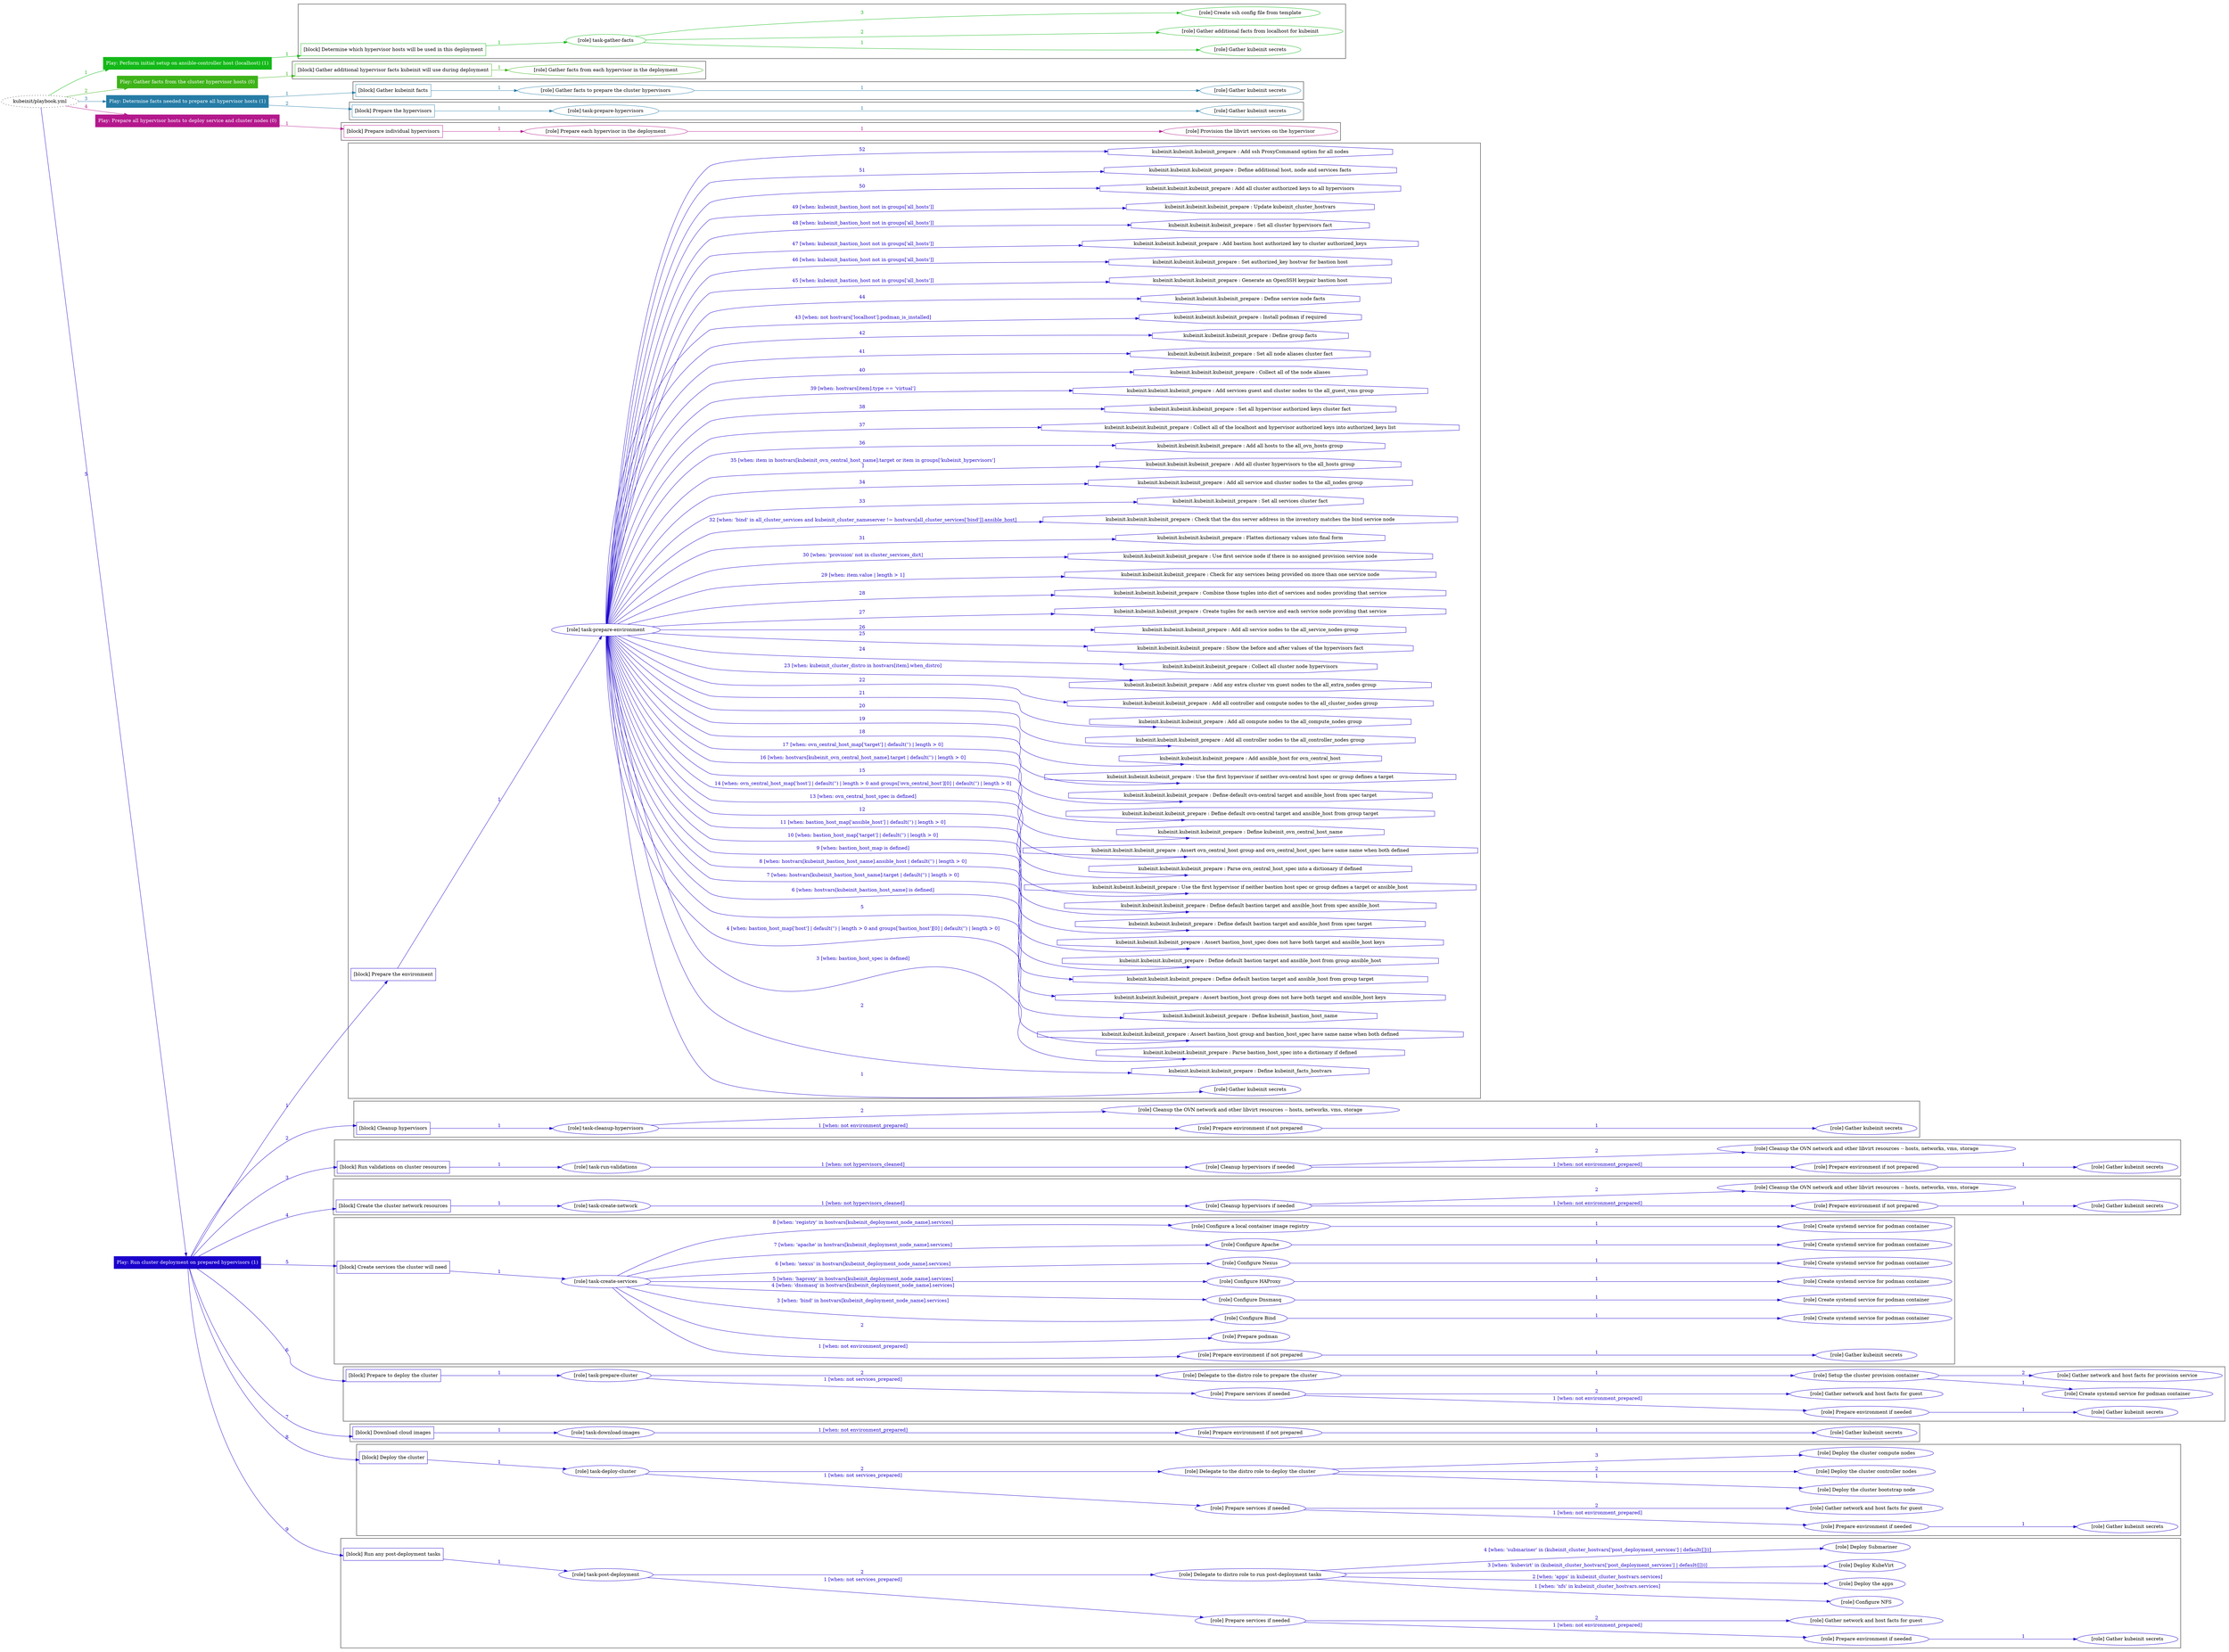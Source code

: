 digraph {
	graph [concentrate=true ordering=in rankdir=LR ratio=fill]
	edge [esep=5 sep=10]
	"kubeinit/playbook.yml" [URL="/home/runner/work/kubeinit/kubeinit/kubeinit/playbook.yml" id=playbook_ecf26608 style=dotted]
	"kubeinit/playbook.yml" -> play_c7d0f28d [label="1 " color="#13b918" fontcolor="#13b918" id=edge_db3c9893 labeltooltip="1 " tooltip="1 "]
	subgraph "Play: Perform initial setup on ansible-controller host (localhost) (1)" {
		play_c7d0f28d [label="Play: Perform initial setup on ansible-controller host (localhost) (1)" URL="/home/runner/work/kubeinit/kubeinit/kubeinit/playbook.yml" color="#13b918" fontcolor="#ffffff" id=play_c7d0f28d shape=box style=filled tooltip=localhost]
		play_c7d0f28d -> block_4c1d9963 [label=1 color="#13b918" fontcolor="#13b918" id=edge_c88c8c5b labeltooltip=1 tooltip=1]
		subgraph cluster_block_4c1d9963 {
			block_4c1d9963 [label="[block] Determine which hypervisor hosts will be used in this deployment" URL="/home/runner/work/kubeinit/kubeinit/kubeinit/playbook.yml" color="#13b918" id=block_4c1d9963 labeltooltip="Determine which hypervisor hosts will be used in this deployment" shape=box tooltip="Determine which hypervisor hosts will be used in this deployment"]
			block_4c1d9963 -> role_583d5f1f [label="1 " color="#13b918" fontcolor="#13b918" id=edge_f5c29cab labeltooltip="1 " tooltip="1 "]
			subgraph "task-gather-facts" {
				role_583d5f1f [label="[role] task-gather-facts" URL="/home/runner/work/kubeinit/kubeinit/kubeinit/playbook.yml" color="#13b918" id=role_583d5f1f tooltip="task-gather-facts"]
				role_583d5f1f -> role_e258e485 [label="1 " color="#13b918" fontcolor="#13b918" id=edge_b2aac164 labeltooltip="1 " tooltip="1 "]
				subgraph "Gather kubeinit secrets" {
					role_e258e485 [label="[role] Gather kubeinit secrets" URL="/home/runner/.ansible/collections/ansible_collections/kubeinit/kubeinit/roles/kubeinit_prepare/tasks/build_hypervisors_group.yml" color="#13b918" id=role_e258e485 tooltip="Gather kubeinit secrets"]
				}
				role_583d5f1f -> role_2c3c6d58 [label="2 " color="#13b918" fontcolor="#13b918" id=edge_6b8901e3 labeltooltip="2 " tooltip="2 "]
				subgraph "Gather additional facts from localhost for kubeinit" {
					role_2c3c6d58 [label="[role] Gather additional facts from localhost for kubeinit" URL="/home/runner/.ansible/collections/ansible_collections/kubeinit/kubeinit/roles/kubeinit_prepare/tasks/build_hypervisors_group.yml" color="#13b918" id=role_2c3c6d58 tooltip="Gather additional facts from localhost for kubeinit"]
				}
				role_583d5f1f -> role_adfc357c [label="3 " color="#13b918" fontcolor="#13b918" id=edge_334efd90 labeltooltip="3 " tooltip="3 "]
				subgraph "Create ssh config file from template" {
					role_adfc357c [label="[role] Create ssh config file from template" URL="/home/runner/.ansible/collections/ansible_collections/kubeinit/kubeinit/roles/kubeinit_prepare/tasks/build_hypervisors_group.yml" color="#13b918" id=role_adfc357c tooltip="Create ssh config file from template"]
				}
			}
		}
	}
	"kubeinit/playbook.yml" -> play_22510b6f [label="2 " color="#3eb319" fontcolor="#3eb319" id=edge_0261f70a labeltooltip="2 " tooltip="2 "]
	subgraph "Play: Gather facts from the cluster hypervisor hosts (0)" {
		play_22510b6f [label="Play: Gather facts from the cluster hypervisor hosts (0)" URL="/home/runner/work/kubeinit/kubeinit/kubeinit/playbook.yml" color="#3eb319" fontcolor="#ffffff" id=play_22510b6f shape=box style=filled tooltip="Play: Gather facts from the cluster hypervisor hosts (0)"]
		play_22510b6f -> block_923249d1 [label=1 color="#3eb319" fontcolor="#3eb319" id=edge_aaa3dfec labeltooltip=1 tooltip=1]
		subgraph cluster_block_923249d1 {
			block_923249d1 [label="[block] Gather additional hypervisor facts kubeinit will use during deployment" URL="/home/runner/work/kubeinit/kubeinit/kubeinit/playbook.yml" color="#3eb319" id=block_923249d1 labeltooltip="Gather additional hypervisor facts kubeinit will use during deployment" shape=box tooltip="Gather additional hypervisor facts kubeinit will use during deployment"]
			block_923249d1 -> role_bcafa10d [label="1 " color="#3eb319" fontcolor="#3eb319" id=edge_1c90f0ab labeltooltip="1 " tooltip="1 "]
			subgraph "Gather facts from each hypervisor in the deployment" {
				role_bcafa10d [label="[role] Gather facts from each hypervisor in the deployment" URL="/home/runner/work/kubeinit/kubeinit/kubeinit/playbook.yml" color="#3eb319" id=role_bcafa10d tooltip="Gather facts from each hypervisor in the deployment"]
			}
		}
	}
	"kubeinit/playbook.yml" -> play_6f301727 [label="3 " color="#267ca6" fontcolor="#267ca6" id=edge_f8dca161 labeltooltip="3 " tooltip="3 "]
	subgraph "Play: Determine facts needed to prepare all hypervisor hosts (1)" {
		play_6f301727 [label="Play: Determine facts needed to prepare all hypervisor hosts (1)" URL="/home/runner/work/kubeinit/kubeinit/kubeinit/playbook.yml" color="#267ca6" fontcolor="#ffffff" id=play_6f301727 shape=box style=filled tooltip=localhost]
		play_6f301727 -> block_8a57582e [label=1 color="#267ca6" fontcolor="#267ca6" id=edge_c5ce6f2a labeltooltip=1 tooltip=1]
		subgraph cluster_block_8a57582e {
			block_8a57582e [label="[block] Gather kubeinit facts" URL="/home/runner/work/kubeinit/kubeinit/kubeinit/playbook.yml" color="#267ca6" id=block_8a57582e labeltooltip="Gather kubeinit facts" shape=box tooltip="Gather kubeinit facts"]
			block_8a57582e -> role_fed0778b [label="1 " color="#267ca6" fontcolor="#267ca6" id=edge_8853e0ec labeltooltip="1 " tooltip="1 "]
			subgraph "Gather facts to prepare the cluster hypervisors" {
				role_fed0778b [label="[role] Gather facts to prepare the cluster hypervisors" URL="/home/runner/work/kubeinit/kubeinit/kubeinit/playbook.yml" color="#267ca6" id=role_fed0778b tooltip="Gather facts to prepare the cluster hypervisors"]
				role_fed0778b -> role_d17bfe82 [label="1 " color="#267ca6" fontcolor="#267ca6" id=edge_85da9885 labeltooltip="1 " tooltip="1 "]
				subgraph "Gather kubeinit secrets" {
					role_d17bfe82 [label="[role] Gather kubeinit secrets" URL="/home/runner/.ansible/collections/ansible_collections/kubeinit/kubeinit/roles/kubeinit_prepare/tasks/gather_kubeinit_facts.yml" color="#267ca6" id=role_d17bfe82 tooltip="Gather kubeinit secrets"]
				}
			}
		}
		play_6f301727 -> block_999cfde0 [label=2 color="#267ca6" fontcolor="#267ca6" id=edge_df6faaae labeltooltip=2 tooltip=2]
		subgraph cluster_block_999cfde0 {
			block_999cfde0 [label="[block] Prepare the hypervisors" URL="/home/runner/work/kubeinit/kubeinit/kubeinit/playbook.yml" color="#267ca6" id=block_999cfde0 labeltooltip="Prepare the hypervisors" shape=box tooltip="Prepare the hypervisors"]
			block_999cfde0 -> role_68bf07ca [label="1 " color="#267ca6" fontcolor="#267ca6" id=edge_bfcd6c3e labeltooltip="1 " tooltip="1 "]
			subgraph "task-prepare-hypervisors" {
				role_68bf07ca [label="[role] task-prepare-hypervisors" URL="/home/runner/work/kubeinit/kubeinit/kubeinit/playbook.yml" color="#267ca6" id=role_68bf07ca tooltip="task-prepare-hypervisors"]
				role_68bf07ca -> role_8fbacdd3 [label="1 " color="#267ca6" fontcolor="#267ca6" id=edge_e948ab4e labeltooltip="1 " tooltip="1 "]
				subgraph "Gather kubeinit secrets" {
					role_8fbacdd3 [label="[role] Gather kubeinit secrets" URL="/home/runner/.ansible/collections/ansible_collections/kubeinit/kubeinit/roles/kubeinit_prepare/tasks/gather_kubeinit_facts.yml" color="#267ca6" id=role_8fbacdd3 tooltip="Gather kubeinit secrets"]
				}
			}
		}
	}
	"kubeinit/playbook.yml" -> play_958f8ac1 [label="4 " color="#b4188d" fontcolor="#b4188d" id=edge_1e996cb1 labeltooltip="4 " tooltip="4 "]
	subgraph "Play: Prepare all hypervisor hosts to deploy service and cluster nodes (0)" {
		play_958f8ac1 [label="Play: Prepare all hypervisor hosts to deploy service and cluster nodes (0)" URL="/home/runner/work/kubeinit/kubeinit/kubeinit/playbook.yml" color="#b4188d" fontcolor="#ffffff" id=play_958f8ac1 shape=box style=filled tooltip="Play: Prepare all hypervisor hosts to deploy service and cluster nodes (0)"]
		play_958f8ac1 -> block_925291ba [label=1 color="#b4188d" fontcolor="#b4188d" id=edge_5439ef93 labeltooltip=1 tooltip=1]
		subgraph cluster_block_925291ba {
			block_925291ba [label="[block] Prepare individual hypervisors" URL="/home/runner/work/kubeinit/kubeinit/kubeinit/playbook.yml" color="#b4188d" id=block_925291ba labeltooltip="Prepare individual hypervisors" shape=box tooltip="Prepare individual hypervisors"]
			block_925291ba -> role_8b31ec91 [label="1 " color="#b4188d" fontcolor="#b4188d" id=edge_350243b4 labeltooltip="1 " tooltip="1 "]
			subgraph "Prepare each hypervisor in the deployment" {
				role_8b31ec91 [label="[role] Prepare each hypervisor in the deployment" URL="/home/runner/work/kubeinit/kubeinit/kubeinit/playbook.yml" color="#b4188d" id=role_8b31ec91 tooltip="Prepare each hypervisor in the deployment"]
				role_8b31ec91 -> role_dd8a0d4a [label="1 " color="#b4188d" fontcolor="#b4188d" id=edge_9097ccb8 labeltooltip="1 " tooltip="1 "]
				subgraph "Provision the libvirt services on the hypervisor" {
					role_dd8a0d4a [label="[role] Provision the libvirt services on the hypervisor" URL="/home/runner/.ansible/collections/ansible_collections/kubeinit/kubeinit/roles/kubeinit_prepare/tasks/prepare_hypervisor.yml" color="#b4188d" id=role_dd8a0d4a tooltip="Provision the libvirt services on the hypervisor"]
				}
			}
		}
	}
	"kubeinit/playbook.yml" -> play_2a22a736 [label="5 " color="#1b01cb" fontcolor="#1b01cb" id=edge_a59ce582 labeltooltip="5 " tooltip="5 "]
	subgraph "Play: Run cluster deployment on prepared hypervisors (1)" {
		play_2a22a736 [label="Play: Run cluster deployment on prepared hypervisors (1)" URL="/home/runner/work/kubeinit/kubeinit/kubeinit/playbook.yml" color="#1b01cb" fontcolor="#ffffff" id=play_2a22a736 shape=box style=filled tooltip=localhost]
		play_2a22a736 -> block_a61fd88d [label=1 color="#1b01cb" fontcolor="#1b01cb" id=edge_ef34d0c4 labeltooltip=1 tooltip=1]
		subgraph cluster_block_a61fd88d {
			block_a61fd88d [label="[block] Prepare the environment" URL="/home/runner/work/kubeinit/kubeinit/kubeinit/playbook.yml" color="#1b01cb" id=block_a61fd88d labeltooltip="Prepare the environment" shape=box tooltip="Prepare the environment"]
			block_a61fd88d -> role_6a077f55 [label="1 " color="#1b01cb" fontcolor="#1b01cb" id=edge_88586df3 labeltooltip="1 " tooltip="1 "]
			subgraph "task-prepare-environment" {
				role_6a077f55 [label="[role] task-prepare-environment" URL="/home/runner/work/kubeinit/kubeinit/kubeinit/playbook.yml" color="#1b01cb" id=role_6a077f55 tooltip="task-prepare-environment"]
				role_6a077f55 -> role_63d66d25 [label="1 " color="#1b01cb" fontcolor="#1b01cb" id=edge_8e9eda26 labeltooltip="1 " tooltip="1 "]
				subgraph "Gather kubeinit secrets" {
					role_63d66d25 [label="[role] Gather kubeinit secrets" URL="/home/runner/.ansible/collections/ansible_collections/kubeinit/kubeinit/roles/kubeinit_prepare/tasks/gather_kubeinit_facts.yml" color="#1b01cb" id=role_63d66d25 tooltip="Gather kubeinit secrets"]
				}
				task_efade3d9 [label="kubeinit.kubeinit.kubeinit_prepare : Define kubeinit_facts_hostvars" URL="/home/runner/.ansible/collections/ansible_collections/kubeinit/kubeinit/roles/kubeinit_prepare/tasks/main.yml" color="#1b01cb" id=task_efade3d9 shape=octagon tooltip="kubeinit.kubeinit.kubeinit_prepare : Define kubeinit_facts_hostvars"]
				role_6a077f55 -> task_efade3d9 [label="2 " color="#1b01cb" fontcolor="#1b01cb" id=edge_b1b74105 labeltooltip="2 " tooltip="2 "]
				task_d7ce7c78 [label="kubeinit.kubeinit.kubeinit_prepare : Parse bastion_host_spec into a dictionary if defined" URL="/home/runner/.ansible/collections/ansible_collections/kubeinit/kubeinit/roles/kubeinit_prepare/tasks/main.yml" color="#1b01cb" id=task_d7ce7c78 shape=octagon tooltip="kubeinit.kubeinit.kubeinit_prepare : Parse bastion_host_spec into a dictionary if defined"]
				role_6a077f55 -> task_d7ce7c78 [label="3 [when: bastion_host_spec is defined]" color="#1b01cb" fontcolor="#1b01cb" id=edge_e407733b labeltooltip="3 [when: bastion_host_spec is defined]" tooltip="3 [when: bastion_host_spec is defined]"]
				task_1f6e1c38 [label="kubeinit.kubeinit.kubeinit_prepare : Assert bastion_host group and bastion_host_spec have same name when both defined" URL="/home/runner/.ansible/collections/ansible_collections/kubeinit/kubeinit/roles/kubeinit_prepare/tasks/main.yml" color="#1b01cb" id=task_1f6e1c38 shape=octagon tooltip="kubeinit.kubeinit.kubeinit_prepare : Assert bastion_host group and bastion_host_spec have same name when both defined"]
				role_6a077f55 -> task_1f6e1c38 [label="4 [when: bastion_host_map['host'] | default('') | length > 0 and groups['bastion_host'][0] | default('') | length > 0]" color="#1b01cb" fontcolor="#1b01cb" id=edge_683ae840 labeltooltip="4 [when: bastion_host_map['host'] | default('') | length > 0 and groups['bastion_host'][0] | default('') | length > 0]" tooltip="4 [when: bastion_host_map['host'] | default('') | length > 0 and groups['bastion_host'][0] | default('') | length > 0]"]
				task_dd9ac384 [label="kubeinit.kubeinit.kubeinit_prepare : Define kubeinit_bastion_host_name" URL="/home/runner/.ansible/collections/ansible_collections/kubeinit/kubeinit/roles/kubeinit_prepare/tasks/main.yml" color="#1b01cb" id=task_dd9ac384 shape=octagon tooltip="kubeinit.kubeinit.kubeinit_prepare : Define kubeinit_bastion_host_name"]
				role_6a077f55 -> task_dd9ac384 [label="5 " color="#1b01cb" fontcolor="#1b01cb" id=edge_1679f538 labeltooltip="5 " tooltip="5 "]
				task_b3c256c7 [label="kubeinit.kubeinit.kubeinit_prepare : Assert bastion_host group does not have both target and ansible_host keys" URL="/home/runner/.ansible/collections/ansible_collections/kubeinit/kubeinit/roles/kubeinit_prepare/tasks/main.yml" color="#1b01cb" id=task_b3c256c7 shape=octagon tooltip="kubeinit.kubeinit.kubeinit_prepare : Assert bastion_host group does not have both target and ansible_host keys"]
				role_6a077f55 -> task_b3c256c7 [label="6 [when: hostvars[kubeinit_bastion_host_name] is defined]" color="#1b01cb" fontcolor="#1b01cb" id=edge_ef125164 labeltooltip="6 [when: hostvars[kubeinit_bastion_host_name] is defined]" tooltip="6 [when: hostvars[kubeinit_bastion_host_name] is defined]"]
				task_0a5303be [label="kubeinit.kubeinit.kubeinit_prepare : Define default bastion target and ansible_host from group target" URL="/home/runner/.ansible/collections/ansible_collections/kubeinit/kubeinit/roles/kubeinit_prepare/tasks/main.yml" color="#1b01cb" id=task_0a5303be shape=octagon tooltip="kubeinit.kubeinit.kubeinit_prepare : Define default bastion target and ansible_host from group target"]
				role_6a077f55 -> task_0a5303be [label="7 [when: hostvars[kubeinit_bastion_host_name].target | default('') | length > 0]" color="#1b01cb" fontcolor="#1b01cb" id=edge_ceea6ee3 labeltooltip="7 [when: hostvars[kubeinit_bastion_host_name].target | default('') | length > 0]" tooltip="7 [when: hostvars[kubeinit_bastion_host_name].target | default('') | length > 0]"]
				task_6d2c5e54 [label="kubeinit.kubeinit.kubeinit_prepare : Define default bastion target and ansible_host from group ansible_host" URL="/home/runner/.ansible/collections/ansible_collections/kubeinit/kubeinit/roles/kubeinit_prepare/tasks/main.yml" color="#1b01cb" id=task_6d2c5e54 shape=octagon tooltip="kubeinit.kubeinit.kubeinit_prepare : Define default bastion target and ansible_host from group ansible_host"]
				role_6a077f55 -> task_6d2c5e54 [label="8 [when: hostvars[kubeinit_bastion_host_name].ansible_host | default('') | length > 0]" color="#1b01cb" fontcolor="#1b01cb" id=edge_71cf8340 labeltooltip="8 [when: hostvars[kubeinit_bastion_host_name].ansible_host | default('') | length > 0]" tooltip="8 [when: hostvars[kubeinit_bastion_host_name].ansible_host | default('') | length > 0]"]
				task_b0944dbe [label="kubeinit.kubeinit.kubeinit_prepare : Assert bastion_host_spec does not have both target and ansible_host keys" URL="/home/runner/.ansible/collections/ansible_collections/kubeinit/kubeinit/roles/kubeinit_prepare/tasks/main.yml" color="#1b01cb" id=task_b0944dbe shape=octagon tooltip="kubeinit.kubeinit.kubeinit_prepare : Assert bastion_host_spec does not have both target and ansible_host keys"]
				role_6a077f55 -> task_b0944dbe [label="9 [when: bastion_host_map is defined]" color="#1b01cb" fontcolor="#1b01cb" id=edge_35f823c1 labeltooltip="9 [when: bastion_host_map is defined]" tooltip="9 [when: bastion_host_map is defined]"]
				task_1f3aeaf2 [label="kubeinit.kubeinit.kubeinit_prepare : Define default bastion target and ansible_host from spec target" URL="/home/runner/.ansible/collections/ansible_collections/kubeinit/kubeinit/roles/kubeinit_prepare/tasks/main.yml" color="#1b01cb" id=task_1f3aeaf2 shape=octagon tooltip="kubeinit.kubeinit.kubeinit_prepare : Define default bastion target and ansible_host from spec target"]
				role_6a077f55 -> task_1f3aeaf2 [label="10 [when: bastion_host_map['target'] | default('') | length > 0]" color="#1b01cb" fontcolor="#1b01cb" id=edge_4707c177 labeltooltip="10 [when: bastion_host_map['target'] | default('') | length > 0]" tooltip="10 [when: bastion_host_map['target'] | default('') | length > 0]"]
				task_1135d74e [label="kubeinit.kubeinit.kubeinit_prepare : Define default bastion target and ansible_host from spec ansible_host" URL="/home/runner/.ansible/collections/ansible_collections/kubeinit/kubeinit/roles/kubeinit_prepare/tasks/main.yml" color="#1b01cb" id=task_1135d74e shape=octagon tooltip="kubeinit.kubeinit.kubeinit_prepare : Define default bastion target and ansible_host from spec ansible_host"]
				role_6a077f55 -> task_1135d74e [label="11 [when: bastion_host_map['ansible_host'] | default('') | length > 0]" color="#1b01cb" fontcolor="#1b01cb" id=edge_bb81390c labeltooltip="11 [when: bastion_host_map['ansible_host'] | default('') | length > 0]" tooltip="11 [when: bastion_host_map['ansible_host'] | default('') | length > 0]"]
				task_7c497593 [label="kubeinit.kubeinit.kubeinit_prepare : Use the first hypervisor if neither bastion host spec or group defines a target or ansible_host" URL="/home/runner/.ansible/collections/ansible_collections/kubeinit/kubeinit/roles/kubeinit_prepare/tasks/main.yml" color="#1b01cb" id=task_7c497593 shape=octagon tooltip="kubeinit.kubeinit.kubeinit_prepare : Use the first hypervisor if neither bastion host spec or group defines a target or ansible_host"]
				role_6a077f55 -> task_7c497593 [label="12 " color="#1b01cb" fontcolor="#1b01cb" id=edge_6d12bef3 labeltooltip="12 " tooltip="12 "]
				task_6cd55c29 [label="kubeinit.kubeinit.kubeinit_prepare : Parse ovn_central_host_spec into a dictionary if defined" URL="/home/runner/.ansible/collections/ansible_collections/kubeinit/kubeinit/roles/kubeinit_prepare/tasks/main.yml" color="#1b01cb" id=task_6cd55c29 shape=octagon tooltip="kubeinit.kubeinit.kubeinit_prepare : Parse ovn_central_host_spec into a dictionary if defined"]
				role_6a077f55 -> task_6cd55c29 [label="13 [when: ovn_central_host_spec is defined]" color="#1b01cb" fontcolor="#1b01cb" id=edge_c2a207ed labeltooltip="13 [when: ovn_central_host_spec is defined]" tooltip="13 [when: ovn_central_host_spec is defined]"]
				task_c8e464ab [label="kubeinit.kubeinit.kubeinit_prepare : Assert ovn_central_host group and ovn_central_host_spec have same name when both defined" URL="/home/runner/.ansible/collections/ansible_collections/kubeinit/kubeinit/roles/kubeinit_prepare/tasks/main.yml" color="#1b01cb" id=task_c8e464ab shape=octagon tooltip="kubeinit.kubeinit.kubeinit_prepare : Assert ovn_central_host group and ovn_central_host_spec have same name when both defined"]
				role_6a077f55 -> task_c8e464ab [label="14 [when: ovn_central_host_map['host'] | default('') | length > 0 and groups['ovn_central_host'][0] | default('') | length > 0]" color="#1b01cb" fontcolor="#1b01cb" id=edge_a6198c09 labeltooltip="14 [when: ovn_central_host_map['host'] | default('') | length > 0 and groups['ovn_central_host'][0] | default('') | length > 0]" tooltip="14 [when: ovn_central_host_map['host'] | default('') | length > 0 and groups['ovn_central_host'][0] | default('') | length > 0]"]
				task_67ddaaf1 [label="kubeinit.kubeinit.kubeinit_prepare : Define kubeinit_ovn_central_host_name" URL="/home/runner/.ansible/collections/ansible_collections/kubeinit/kubeinit/roles/kubeinit_prepare/tasks/main.yml" color="#1b01cb" id=task_67ddaaf1 shape=octagon tooltip="kubeinit.kubeinit.kubeinit_prepare : Define kubeinit_ovn_central_host_name"]
				role_6a077f55 -> task_67ddaaf1 [label="15 " color="#1b01cb" fontcolor="#1b01cb" id=edge_679c7d6e labeltooltip="15 " tooltip="15 "]
				task_96c034c4 [label="kubeinit.kubeinit.kubeinit_prepare : Define default ovn-central target and ansible_host from group target" URL="/home/runner/.ansible/collections/ansible_collections/kubeinit/kubeinit/roles/kubeinit_prepare/tasks/main.yml" color="#1b01cb" id=task_96c034c4 shape=octagon tooltip="kubeinit.kubeinit.kubeinit_prepare : Define default ovn-central target and ansible_host from group target"]
				role_6a077f55 -> task_96c034c4 [label="16 [when: hostvars[kubeinit_ovn_central_host_name].target | default('') | length > 0]" color="#1b01cb" fontcolor="#1b01cb" id=edge_24077cf3 labeltooltip="16 [when: hostvars[kubeinit_ovn_central_host_name].target | default('') | length > 0]" tooltip="16 [when: hostvars[kubeinit_ovn_central_host_name].target | default('') | length > 0]"]
				task_3de99267 [label="kubeinit.kubeinit.kubeinit_prepare : Define default ovn-central target and ansible_host from spec target" URL="/home/runner/.ansible/collections/ansible_collections/kubeinit/kubeinit/roles/kubeinit_prepare/tasks/main.yml" color="#1b01cb" id=task_3de99267 shape=octagon tooltip="kubeinit.kubeinit.kubeinit_prepare : Define default ovn-central target and ansible_host from spec target"]
				role_6a077f55 -> task_3de99267 [label="17 [when: ovn_central_host_map['target'] | default('') | length > 0]" color="#1b01cb" fontcolor="#1b01cb" id=edge_c10ef7b2 labeltooltip="17 [when: ovn_central_host_map['target'] | default('') | length > 0]" tooltip="17 [when: ovn_central_host_map['target'] | default('') | length > 0]"]
				task_e824be29 [label="kubeinit.kubeinit.kubeinit_prepare : Use the first hypervisor if neither ovn-central host spec or group defines a target" URL="/home/runner/.ansible/collections/ansible_collections/kubeinit/kubeinit/roles/kubeinit_prepare/tasks/main.yml" color="#1b01cb" id=task_e824be29 shape=octagon tooltip="kubeinit.kubeinit.kubeinit_prepare : Use the first hypervisor if neither ovn-central host spec or group defines a target"]
				role_6a077f55 -> task_e824be29 [label="18 " color="#1b01cb" fontcolor="#1b01cb" id=edge_1647d66b labeltooltip="18 " tooltip="18 "]
				task_e91c8374 [label="kubeinit.kubeinit.kubeinit_prepare : Add ansible_host for ovn_central_host" URL="/home/runner/.ansible/collections/ansible_collections/kubeinit/kubeinit/roles/kubeinit_prepare/tasks/main.yml" color="#1b01cb" id=task_e91c8374 shape=octagon tooltip="kubeinit.kubeinit.kubeinit_prepare : Add ansible_host for ovn_central_host"]
				role_6a077f55 -> task_e91c8374 [label="19 " color="#1b01cb" fontcolor="#1b01cb" id=edge_860596e6 labeltooltip="19 " tooltip="19 "]
				task_38a6ab68 [label="kubeinit.kubeinit.kubeinit_prepare : Add all controller nodes to the all_controller_nodes group" URL="/home/runner/.ansible/collections/ansible_collections/kubeinit/kubeinit/roles/kubeinit_prepare/tasks/prepare_groups.yml" color="#1b01cb" id=task_38a6ab68 shape=octagon tooltip="kubeinit.kubeinit.kubeinit_prepare : Add all controller nodes to the all_controller_nodes group"]
				role_6a077f55 -> task_38a6ab68 [label="20 " color="#1b01cb" fontcolor="#1b01cb" id=edge_3c31ece4 labeltooltip="20 " tooltip="20 "]
				task_24e39248 [label="kubeinit.kubeinit.kubeinit_prepare : Add all compute nodes to the all_compute_nodes group" URL="/home/runner/.ansible/collections/ansible_collections/kubeinit/kubeinit/roles/kubeinit_prepare/tasks/prepare_groups.yml" color="#1b01cb" id=task_24e39248 shape=octagon tooltip="kubeinit.kubeinit.kubeinit_prepare : Add all compute nodes to the all_compute_nodes group"]
				role_6a077f55 -> task_24e39248 [label="21 " color="#1b01cb" fontcolor="#1b01cb" id=edge_8d0abf20 labeltooltip="21 " tooltip="21 "]
				task_723ae2d8 [label="kubeinit.kubeinit.kubeinit_prepare : Add all controller and compute nodes to the all_cluster_nodes group" URL="/home/runner/.ansible/collections/ansible_collections/kubeinit/kubeinit/roles/kubeinit_prepare/tasks/prepare_groups.yml" color="#1b01cb" id=task_723ae2d8 shape=octagon tooltip="kubeinit.kubeinit.kubeinit_prepare : Add all controller and compute nodes to the all_cluster_nodes group"]
				role_6a077f55 -> task_723ae2d8 [label="22 " color="#1b01cb" fontcolor="#1b01cb" id=edge_eaa309ea labeltooltip="22 " tooltip="22 "]
				task_293ff06e [label="kubeinit.kubeinit.kubeinit_prepare : Add any extra cluster vm guest nodes to the all_extra_nodes group" URL="/home/runner/.ansible/collections/ansible_collections/kubeinit/kubeinit/roles/kubeinit_prepare/tasks/prepare_groups.yml" color="#1b01cb" id=task_293ff06e shape=octagon tooltip="kubeinit.kubeinit.kubeinit_prepare : Add any extra cluster vm guest nodes to the all_extra_nodes group"]
				role_6a077f55 -> task_293ff06e [label="23 [when: kubeinit_cluster_distro in hostvars[item].when_distro]" color="#1b01cb" fontcolor="#1b01cb" id=edge_f4d1ce91 labeltooltip="23 [when: kubeinit_cluster_distro in hostvars[item].when_distro]" tooltip="23 [when: kubeinit_cluster_distro in hostvars[item].when_distro]"]
				task_91efe390 [label="kubeinit.kubeinit.kubeinit_prepare : Collect all cluster node hypervisors" URL="/home/runner/.ansible/collections/ansible_collections/kubeinit/kubeinit/roles/kubeinit_prepare/tasks/prepare_groups.yml" color="#1b01cb" id=task_91efe390 shape=octagon tooltip="kubeinit.kubeinit.kubeinit_prepare : Collect all cluster node hypervisors"]
				role_6a077f55 -> task_91efe390 [label="24 " color="#1b01cb" fontcolor="#1b01cb" id=edge_34ba04f9 labeltooltip="24 " tooltip="24 "]
				task_11b7b572 [label="kubeinit.kubeinit.kubeinit_prepare : Show the before and after values of the hypervisors fact" URL="/home/runner/.ansible/collections/ansible_collections/kubeinit/kubeinit/roles/kubeinit_prepare/tasks/prepare_groups.yml" color="#1b01cb" id=task_11b7b572 shape=octagon tooltip="kubeinit.kubeinit.kubeinit_prepare : Show the before and after values of the hypervisors fact"]
				role_6a077f55 -> task_11b7b572 [label="25 " color="#1b01cb" fontcolor="#1b01cb" id=edge_c3092f2a labeltooltip="25 " tooltip="25 "]
				task_7b793c88 [label="kubeinit.kubeinit.kubeinit_prepare : Add all service nodes to the all_service_nodes group" URL="/home/runner/.ansible/collections/ansible_collections/kubeinit/kubeinit/roles/kubeinit_prepare/tasks/prepare_groups.yml" color="#1b01cb" id=task_7b793c88 shape=octagon tooltip="kubeinit.kubeinit.kubeinit_prepare : Add all service nodes to the all_service_nodes group"]
				role_6a077f55 -> task_7b793c88 [label="26 " color="#1b01cb" fontcolor="#1b01cb" id=edge_596cf594 labeltooltip="26 " tooltip="26 "]
				task_f9e68e72 [label="kubeinit.kubeinit.kubeinit_prepare : Create tuples for each service and each service node providing that service" URL="/home/runner/.ansible/collections/ansible_collections/kubeinit/kubeinit/roles/kubeinit_prepare/tasks/prepare_groups.yml" color="#1b01cb" id=task_f9e68e72 shape=octagon tooltip="kubeinit.kubeinit.kubeinit_prepare : Create tuples for each service and each service node providing that service"]
				role_6a077f55 -> task_f9e68e72 [label="27 " color="#1b01cb" fontcolor="#1b01cb" id=edge_cfdef6cf labeltooltip="27 " tooltip="27 "]
				task_47d0ef9f [label="kubeinit.kubeinit.kubeinit_prepare : Combine those tuples into dict of services and nodes providing that service" URL="/home/runner/.ansible/collections/ansible_collections/kubeinit/kubeinit/roles/kubeinit_prepare/tasks/prepare_groups.yml" color="#1b01cb" id=task_47d0ef9f shape=octagon tooltip="kubeinit.kubeinit.kubeinit_prepare : Combine those tuples into dict of services and nodes providing that service"]
				role_6a077f55 -> task_47d0ef9f [label="28 " color="#1b01cb" fontcolor="#1b01cb" id=edge_89172215 labeltooltip="28 " tooltip="28 "]
				task_ad17c848 [label="kubeinit.kubeinit.kubeinit_prepare : Check for any services being provided on more than one service node" URL="/home/runner/.ansible/collections/ansible_collections/kubeinit/kubeinit/roles/kubeinit_prepare/tasks/prepare_groups.yml" color="#1b01cb" id=task_ad17c848 shape=octagon tooltip="kubeinit.kubeinit.kubeinit_prepare : Check for any services being provided on more than one service node"]
				role_6a077f55 -> task_ad17c848 [label="29 [when: item.value | length > 1]" color="#1b01cb" fontcolor="#1b01cb" id=edge_688d4020 labeltooltip="29 [when: item.value | length > 1]" tooltip="29 [when: item.value | length > 1]"]
				task_7088e4f9 [label="kubeinit.kubeinit.kubeinit_prepare : Use first service node if there is no assigned provision service node" URL="/home/runner/.ansible/collections/ansible_collections/kubeinit/kubeinit/roles/kubeinit_prepare/tasks/prepare_groups.yml" color="#1b01cb" id=task_7088e4f9 shape=octagon tooltip="kubeinit.kubeinit.kubeinit_prepare : Use first service node if there is no assigned provision service node"]
				role_6a077f55 -> task_7088e4f9 [label="30 [when: 'provision' not in cluster_services_dict]" color="#1b01cb" fontcolor="#1b01cb" id=edge_2e4d909d labeltooltip="30 [when: 'provision' not in cluster_services_dict]" tooltip="30 [when: 'provision' not in cluster_services_dict]"]
				task_2e5022cb [label="kubeinit.kubeinit.kubeinit_prepare : Flatten dictionary values into final form" URL="/home/runner/.ansible/collections/ansible_collections/kubeinit/kubeinit/roles/kubeinit_prepare/tasks/prepare_groups.yml" color="#1b01cb" id=task_2e5022cb shape=octagon tooltip="kubeinit.kubeinit.kubeinit_prepare : Flatten dictionary values into final form"]
				role_6a077f55 -> task_2e5022cb [label="31 " color="#1b01cb" fontcolor="#1b01cb" id=edge_3910c9fc labeltooltip="31 " tooltip="31 "]
				task_347a692e [label="kubeinit.kubeinit.kubeinit_prepare : Check that the dns server address in the inventory matches the bind service node" URL="/home/runner/.ansible/collections/ansible_collections/kubeinit/kubeinit/roles/kubeinit_prepare/tasks/prepare_groups.yml" color="#1b01cb" id=task_347a692e shape=octagon tooltip="kubeinit.kubeinit.kubeinit_prepare : Check that the dns server address in the inventory matches the bind service node"]
				role_6a077f55 -> task_347a692e [label="32 [when: 'bind' in all_cluster_services and kubeinit_cluster_nameserver != hostvars[all_cluster_services['bind']].ansible_host]" color="#1b01cb" fontcolor="#1b01cb" id=edge_089c717d labeltooltip="32 [when: 'bind' in all_cluster_services and kubeinit_cluster_nameserver != hostvars[all_cluster_services['bind']].ansible_host]" tooltip="32 [when: 'bind' in all_cluster_services and kubeinit_cluster_nameserver != hostvars[all_cluster_services['bind']].ansible_host]"]
				task_c2db1dff [label="kubeinit.kubeinit.kubeinit_prepare : Set all services cluster fact" URL="/home/runner/.ansible/collections/ansible_collections/kubeinit/kubeinit/roles/kubeinit_prepare/tasks/prepare_groups.yml" color="#1b01cb" id=task_c2db1dff shape=octagon tooltip="kubeinit.kubeinit.kubeinit_prepare : Set all services cluster fact"]
				role_6a077f55 -> task_c2db1dff [label="33 " color="#1b01cb" fontcolor="#1b01cb" id=edge_e105db13 labeltooltip="33 " tooltip="33 "]
				task_25c51b0a [label="kubeinit.kubeinit.kubeinit_prepare : Add all service and cluster nodes to the all_nodes group" URL="/home/runner/.ansible/collections/ansible_collections/kubeinit/kubeinit/roles/kubeinit_prepare/tasks/prepare_groups.yml" color="#1b01cb" id=task_25c51b0a shape=octagon tooltip="kubeinit.kubeinit.kubeinit_prepare : Add all service and cluster nodes to the all_nodes group"]
				role_6a077f55 -> task_25c51b0a [label="34 " color="#1b01cb" fontcolor="#1b01cb" id=edge_1b39a141 labeltooltip="34 " tooltip="34 "]
				task_9a5d6eb4 [label="kubeinit.kubeinit.kubeinit_prepare : Add all cluster hypervisors to the all_hosts group" URL="/home/runner/.ansible/collections/ansible_collections/kubeinit/kubeinit/roles/kubeinit_prepare/tasks/prepare_groups.yml" color="#1b01cb" id=task_9a5d6eb4 shape=octagon tooltip="kubeinit.kubeinit.kubeinit_prepare : Add all cluster hypervisors to the all_hosts group"]
				role_6a077f55 -> task_9a5d6eb4 [label="35 [when: item in hostvars[kubeinit_ovn_central_host_name].target or item in groups['kubeinit_hypervisors']
]" color="#1b01cb" fontcolor="#1b01cb" id=edge_b0de8be0 labeltooltip="35 [when: item in hostvars[kubeinit_ovn_central_host_name].target or item in groups['kubeinit_hypervisors']
]" tooltip="35 [when: item in hostvars[kubeinit_ovn_central_host_name].target or item in groups['kubeinit_hypervisors']
]"]
				task_b5fb2f7e [label="kubeinit.kubeinit.kubeinit_prepare : Add all hosts to the all_ovn_hosts group" URL="/home/runner/.ansible/collections/ansible_collections/kubeinit/kubeinit/roles/kubeinit_prepare/tasks/prepare_groups.yml" color="#1b01cb" id=task_b5fb2f7e shape=octagon tooltip="kubeinit.kubeinit.kubeinit_prepare : Add all hosts to the all_ovn_hosts group"]
				role_6a077f55 -> task_b5fb2f7e [label="36 " color="#1b01cb" fontcolor="#1b01cb" id=edge_a8180a51 labeltooltip="36 " tooltip="36 "]
				task_4376dcd6 [label="kubeinit.kubeinit.kubeinit_prepare : Collect all of the localhost and hypervisor authorized keys into authorized_keys list" URL="/home/runner/.ansible/collections/ansible_collections/kubeinit/kubeinit/roles/kubeinit_prepare/tasks/prepare_groups.yml" color="#1b01cb" id=task_4376dcd6 shape=octagon tooltip="kubeinit.kubeinit.kubeinit_prepare : Collect all of the localhost and hypervisor authorized keys into authorized_keys list"]
				role_6a077f55 -> task_4376dcd6 [label="37 " color="#1b01cb" fontcolor="#1b01cb" id=edge_b9a75676 labeltooltip="37 " tooltip="37 "]
				task_37c0b08d [label="kubeinit.kubeinit.kubeinit_prepare : Set all hypervisor authorized keys cluster fact" URL="/home/runner/.ansible/collections/ansible_collections/kubeinit/kubeinit/roles/kubeinit_prepare/tasks/prepare_groups.yml" color="#1b01cb" id=task_37c0b08d shape=octagon tooltip="kubeinit.kubeinit.kubeinit_prepare : Set all hypervisor authorized keys cluster fact"]
				role_6a077f55 -> task_37c0b08d [label="38 " color="#1b01cb" fontcolor="#1b01cb" id=edge_131a18fd labeltooltip="38 " tooltip="38 "]
				task_579f8b01 [label="kubeinit.kubeinit.kubeinit_prepare : Add services guest and cluster nodes to the all_guest_vms group" URL="/home/runner/.ansible/collections/ansible_collections/kubeinit/kubeinit/roles/kubeinit_prepare/tasks/prepare_groups.yml" color="#1b01cb" id=task_579f8b01 shape=octagon tooltip="kubeinit.kubeinit.kubeinit_prepare : Add services guest and cluster nodes to the all_guest_vms group"]
				role_6a077f55 -> task_579f8b01 [label="39 [when: hostvars[item].type == 'virtual']" color="#1b01cb" fontcolor="#1b01cb" id=edge_c2510352 labeltooltip="39 [when: hostvars[item].type == 'virtual']" tooltip="39 [when: hostvars[item].type == 'virtual']"]
				task_6f1518b9 [label="kubeinit.kubeinit.kubeinit_prepare : Collect all of the node aliases" URL="/home/runner/.ansible/collections/ansible_collections/kubeinit/kubeinit/roles/kubeinit_prepare/tasks/prepare_groups.yml" color="#1b01cb" id=task_6f1518b9 shape=octagon tooltip="kubeinit.kubeinit.kubeinit_prepare : Collect all of the node aliases"]
				role_6a077f55 -> task_6f1518b9 [label="40 " color="#1b01cb" fontcolor="#1b01cb" id=edge_9f862f5f labeltooltip="40 " tooltip="40 "]
				task_29ff4924 [label="kubeinit.kubeinit.kubeinit_prepare : Set all node aliases cluster fact" URL="/home/runner/.ansible/collections/ansible_collections/kubeinit/kubeinit/roles/kubeinit_prepare/tasks/prepare_groups.yml" color="#1b01cb" id=task_29ff4924 shape=octagon tooltip="kubeinit.kubeinit.kubeinit_prepare : Set all node aliases cluster fact"]
				role_6a077f55 -> task_29ff4924 [label="41 " color="#1b01cb" fontcolor="#1b01cb" id=edge_f9357b14 labeltooltip="41 " tooltip="41 "]
				task_aed840b5 [label="kubeinit.kubeinit.kubeinit_prepare : Define group facts" URL="/home/runner/.ansible/collections/ansible_collections/kubeinit/kubeinit/roles/kubeinit_prepare/tasks/main.yml" color="#1b01cb" id=task_aed840b5 shape=octagon tooltip="kubeinit.kubeinit.kubeinit_prepare : Define group facts"]
				role_6a077f55 -> task_aed840b5 [label="42 " color="#1b01cb" fontcolor="#1b01cb" id=edge_154fd27b labeltooltip="42 " tooltip="42 "]
				task_647a9f99 [label="kubeinit.kubeinit.kubeinit_prepare : Install podman if required" URL="/home/runner/.ansible/collections/ansible_collections/kubeinit/kubeinit/roles/kubeinit_prepare/tasks/main.yml" color="#1b01cb" id=task_647a9f99 shape=octagon tooltip="kubeinit.kubeinit.kubeinit_prepare : Install podman if required"]
				role_6a077f55 -> task_647a9f99 [label="43 [when: not hostvars['localhost'].podman_is_installed]" color="#1b01cb" fontcolor="#1b01cb" id=edge_b7df4362 labeltooltip="43 [when: not hostvars['localhost'].podman_is_installed]" tooltip="43 [when: not hostvars['localhost'].podman_is_installed]"]
				task_c5ca3495 [label="kubeinit.kubeinit.kubeinit_prepare : Define service node facts" URL="/home/runner/.ansible/collections/ansible_collections/kubeinit/kubeinit/roles/kubeinit_prepare/tasks/main.yml" color="#1b01cb" id=task_c5ca3495 shape=octagon tooltip="kubeinit.kubeinit.kubeinit_prepare : Define service node facts"]
				role_6a077f55 -> task_c5ca3495 [label="44 " color="#1b01cb" fontcolor="#1b01cb" id=edge_cbf159aa labeltooltip="44 " tooltip="44 "]
				task_618e4593 [label="kubeinit.kubeinit.kubeinit_prepare : Generate an OpenSSH keypair bastion host" URL="/home/runner/.ansible/collections/ansible_collections/kubeinit/kubeinit/roles/kubeinit_prepare/tasks/main.yml" color="#1b01cb" id=task_618e4593 shape=octagon tooltip="kubeinit.kubeinit.kubeinit_prepare : Generate an OpenSSH keypair bastion host"]
				role_6a077f55 -> task_618e4593 [label="45 [when: kubeinit_bastion_host not in groups['all_hosts']]" color="#1b01cb" fontcolor="#1b01cb" id=edge_6a654531 labeltooltip="45 [when: kubeinit_bastion_host not in groups['all_hosts']]" tooltip="45 [when: kubeinit_bastion_host not in groups['all_hosts']]"]
				task_d6039545 [label="kubeinit.kubeinit.kubeinit_prepare : Set authorized_key hostvar for bastion host" URL="/home/runner/.ansible/collections/ansible_collections/kubeinit/kubeinit/roles/kubeinit_prepare/tasks/main.yml" color="#1b01cb" id=task_d6039545 shape=octagon tooltip="kubeinit.kubeinit.kubeinit_prepare : Set authorized_key hostvar for bastion host"]
				role_6a077f55 -> task_d6039545 [label="46 [when: kubeinit_bastion_host not in groups['all_hosts']]" color="#1b01cb" fontcolor="#1b01cb" id=edge_729d45e0 labeltooltip="46 [when: kubeinit_bastion_host not in groups['all_hosts']]" tooltip="46 [when: kubeinit_bastion_host not in groups['all_hosts']]"]
				task_bc26e3b8 [label="kubeinit.kubeinit.kubeinit_prepare : Add bastion host authorized key to cluster authorized_keys" URL="/home/runner/.ansible/collections/ansible_collections/kubeinit/kubeinit/roles/kubeinit_prepare/tasks/main.yml" color="#1b01cb" id=task_bc26e3b8 shape=octagon tooltip="kubeinit.kubeinit.kubeinit_prepare : Add bastion host authorized key to cluster authorized_keys"]
				role_6a077f55 -> task_bc26e3b8 [label="47 [when: kubeinit_bastion_host not in groups['all_hosts']]" color="#1b01cb" fontcolor="#1b01cb" id=edge_ca0a0edd labeltooltip="47 [when: kubeinit_bastion_host not in groups['all_hosts']]" tooltip="47 [when: kubeinit_bastion_host not in groups['all_hosts']]"]
				task_cb0d7d28 [label="kubeinit.kubeinit.kubeinit_prepare : Set all cluster hypervisors fact" URL="/home/runner/.ansible/collections/ansible_collections/kubeinit/kubeinit/roles/kubeinit_prepare/tasks/main.yml" color="#1b01cb" id=task_cb0d7d28 shape=octagon tooltip="kubeinit.kubeinit.kubeinit_prepare : Set all cluster hypervisors fact"]
				role_6a077f55 -> task_cb0d7d28 [label="48 [when: kubeinit_bastion_host not in groups['all_hosts']]" color="#1b01cb" fontcolor="#1b01cb" id=edge_5acbc46f labeltooltip="48 [when: kubeinit_bastion_host not in groups['all_hosts']]" tooltip="48 [when: kubeinit_bastion_host not in groups['all_hosts']]"]
				task_9c9e2eae [label="kubeinit.kubeinit.kubeinit_prepare : Update kubeinit_cluster_hostvars" URL="/home/runner/.ansible/collections/ansible_collections/kubeinit/kubeinit/roles/kubeinit_prepare/tasks/main.yml" color="#1b01cb" id=task_9c9e2eae shape=octagon tooltip="kubeinit.kubeinit.kubeinit_prepare : Update kubeinit_cluster_hostvars"]
				role_6a077f55 -> task_9c9e2eae [label="49 [when: kubeinit_bastion_host not in groups['all_hosts']]" color="#1b01cb" fontcolor="#1b01cb" id=edge_8e202d2f labeltooltip="49 [when: kubeinit_bastion_host not in groups['all_hosts']]" tooltip="49 [when: kubeinit_bastion_host not in groups['all_hosts']]"]
				task_a5add001 [label="kubeinit.kubeinit.kubeinit_prepare : Add all cluster authorized keys to all hypervisors" URL="/home/runner/.ansible/collections/ansible_collections/kubeinit/kubeinit/roles/kubeinit_prepare/tasks/main.yml" color="#1b01cb" id=task_a5add001 shape=octagon tooltip="kubeinit.kubeinit.kubeinit_prepare : Add all cluster authorized keys to all hypervisors"]
				role_6a077f55 -> task_a5add001 [label="50 " color="#1b01cb" fontcolor="#1b01cb" id=edge_73764e57 labeltooltip="50 " tooltip="50 "]
				task_67d0fdeb [label="kubeinit.kubeinit.kubeinit_prepare : Define additional host, node and services facts" URL="/home/runner/.ansible/collections/ansible_collections/kubeinit/kubeinit/roles/kubeinit_prepare/tasks/main.yml" color="#1b01cb" id=task_67d0fdeb shape=octagon tooltip="kubeinit.kubeinit.kubeinit_prepare : Define additional host, node and services facts"]
				role_6a077f55 -> task_67d0fdeb [label="51 " color="#1b01cb" fontcolor="#1b01cb" id=edge_dfa1b2e2 labeltooltip="51 " tooltip="51 "]
				task_6f6b1770 [label="kubeinit.kubeinit.kubeinit_prepare : Add ssh ProxyCommand option for all nodes" URL="/home/runner/.ansible/collections/ansible_collections/kubeinit/kubeinit/roles/kubeinit_prepare/tasks/main.yml" color="#1b01cb" id=task_6f6b1770 shape=octagon tooltip="kubeinit.kubeinit.kubeinit_prepare : Add ssh ProxyCommand option for all nodes"]
				role_6a077f55 -> task_6f6b1770 [label="52 " color="#1b01cb" fontcolor="#1b01cb" id=edge_6da2cff9 labeltooltip="52 " tooltip="52 "]
			}
		}
		play_2a22a736 -> block_c5ac71cb [label=2 color="#1b01cb" fontcolor="#1b01cb" id=edge_a24f7c7f labeltooltip=2 tooltip=2]
		subgraph cluster_block_c5ac71cb {
			block_c5ac71cb [label="[block] Cleanup hypervisors" URL="/home/runner/work/kubeinit/kubeinit/kubeinit/playbook.yml" color="#1b01cb" id=block_c5ac71cb labeltooltip="Cleanup hypervisors" shape=box tooltip="Cleanup hypervisors"]
			block_c5ac71cb -> role_f60b6df6 [label="1 " color="#1b01cb" fontcolor="#1b01cb" id=edge_90f011c2 labeltooltip="1 " tooltip="1 "]
			subgraph "task-cleanup-hypervisors" {
				role_f60b6df6 [label="[role] task-cleanup-hypervisors" URL="/home/runner/work/kubeinit/kubeinit/kubeinit/playbook.yml" color="#1b01cb" id=role_f60b6df6 tooltip="task-cleanup-hypervisors"]
				role_f60b6df6 -> role_79363539 [label="1 [when: not environment_prepared]" color="#1b01cb" fontcolor="#1b01cb" id=edge_1e3837cc labeltooltip="1 [when: not environment_prepared]" tooltip="1 [when: not environment_prepared]"]
				subgraph "Prepare environment if not prepared" {
					role_79363539 [label="[role] Prepare environment if not prepared" URL="/home/runner/.ansible/collections/ansible_collections/kubeinit/kubeinit/roles/kubeinit_prepare/tasks/cleanup_hypervisors.yml" color="#1b01cb" id=role_79363539 tooltip="Prepare environment if not prepared"]
					role_79363539 -> role_966ce860 [label="1 " color="#1b01cb" fontcolor="#1b01cb" id=edge_ca9f75ed labeltooltip="1 " tooltip="1 "]
					subgraph "Gather kubeinit secrets" {
						role_966ce860 [label="[role] Gather kubeinit secrets" URL="/home/runner/.ansible/collections/ansible_collections/kubeinit/kubeinit/roles/kubeinit_prepare/tasks/gather_kubeinit_facts.yml" color="#1b01cb" id=role_966ce860 tooltip="Gather kubeinit secrets"]
					}
				}
				role_f60b6df6 -> role_2334bc68 [label="2 " color="#1b01cb" fontcolor="#1b01cb" id=edge_89265cae labeltooltip="2 " tooltip="2 "]
				subgraph "Cleanup the OVN network and other libvirt resources -- hosts, networks, vms, storage" {
					role_2334bc68 [label="[role] Cleanup the OVN network and other libvirt resources -- hosts, networks, vms, storage" URL="/home/runner/.ansible/collections/ansible_collections/kubeinit/kubeinit/roles/kubeinit_prepare/tasks/cleanup_hypervisors.yml" color="#1b01cb" id=role_2334bc68 tooltip="Cleanup the OVN network and other libvirt resources -- hosts, networks, vms, storage"]
				}
			}
		}
		play_2a22a736 -> block_e2526cb5 [label=3 color="#1b01cb" fontcolor="#1b01cb" id=edge_64e43ab4 labeltooltip=3 tooltip=3]
		subgraph cluster_block_e2526cb5 {
			block_e2526cb5 [label="[block] Run validations on cluster resources" URL="/home/runner/work/kubeinit/kubeinit/kubeinit/playbook.yml" color="#1b01cb" id=block_e2526cb5 labeltooltip="Run validations on cluster resources" shape=box tooltip="Run validations on cluster resources"]
			block_e2526cb5 -> role_86424a97 [label="1 " color="#1b01cb" fontcolor="#1b01cb" id=edge_5ddc15ee labeltooltip="1 " tooltip="1 "]
			subgraph "task-run-validations" {
				role_86424a97 [label="[role] task-run-validations" URL="/home/runner/work/kubeinit/kubeinit/kubeinit/playbook.yml" color="#1b01cb" id=role_86424a97 tooltip="task-run-validations"]
				role_86424a97 -> role_cee45290 [label="1 [when: not hypervisors_cleaned]" color="#1b01cb" fontcolor="#1b01cb" id=edge_ac3b6375 labeltooltip="1 [when: not hypervisors_cleaned]" tooltip="1 [when: not hypervisors_cleaned]"]
				subgraph "Cleanup hypervisors if needed" {
					role_cee45290 [label="[role] Cleanup hypervisors if needed" URL="/home/runner/.ansible/collections/ansible_collections/kubeinit/kubeinit/roles/kubeinit_validations/tasks/main.yml" color="#1b01cb" id=role_cee45290 tooltip="Cleanup hypervisors if needed"]
					role_cee45290 -> role_be1d3073 [label="1 [when: not environment_prepared]" color="#1b01cb" fontcolor="#1b01cb" id=edge_212b152b labeltooltip="1 [when: not environment_prepared]" tooltip="1 [when: not environment_prepared]"]
					subgraph "Prepare environment if not prepared" {
						role_be1d3073 [label="[role] Prepare environment if not prepared" URL="/home/runner/.ansible/collections/ansible_collections/kubeinit/kubeinit/roles/kubeinit_prepare/tasks/cleanup_hypervisors.yml" color="#1b01cb" id=role_be1d3073 tooltip="Prepare environment if not prepared"]
						role_be1d3073 -> role_84175e26 [label="1 " color="#1b01cb" fontcolor="#1b01cb" id=edge_adc735d8 labeltooltip="1 " tooltip="1 "]
						subgraph "Gather kubeinit secrets" {
							role_84175e26 [label="[role] Gather kubeinit secrets" URL="/home/runner/.ansible/collections/ansible_collections/kubeinit/kubeinit/roles/kubeinit_prepare/tasks/gather_kubeinit_facts.yml" color="#1b01cb" id=role_84175e26 tooltip="Gather kubeinit secrets"]
						}
					}
					role_cee45290 -> role_2d651aa8 [label="2 " color="#1b01cb" fontcolor="#1b01cb" id=edge_7fe9b8c7 labeltooltip="2 " tooltip="2 "]
					subgraph "Cleanup the OVN network and other libvirt resources -- hosts, networks, vms, storage" {
						role_2d651aa8 [label="[role] Cleanup the OVN network and other libvirt resources -- hosts, networks, vms, storage" URL="/home/runner/.ansible/collections/ansible_collections/kubeinit/kubeinit/roles/kubeinit_prepare/tasks/cleanup_hypervisors.yml" color="#1b01cb" id=role_2d651aa8 tooltip="Cleanup the OVN network and other libvirt resources -- hosts, networks, vms, storage"]
					}
				}
			}
		}
		play_2a22a736 -> block_9c071bf9 [label=4 color="#1b01cb" fontcolor="#1b01cb" id=edge_bfc8bbeb labeltooltip=4 tooltip=4]
		subgraph cluster_block_9c071bf9 {
			block_9c071bf9 [label="[block] Create the cluster network resources" URL="/home/runner/work/kubeinit/kubeinit/kubeinit/playbook.yml" color="#1b01cb" id=block_9c071bf9 labeltooltip="Create the cluster network resources" shape=box tooltip="Create the cluster network resources"]
			block_9c071bf9 -> role_3454c481 [label="1 " color="#1b01cb" fontcolor="#1b01cb" id=edge_20cff824 labeltooltip="1 " tooltip="1 "]
			subgraph "task-create-network" {
				role_3454c481 [label="[role] task-create-network" URL="/home/runner/work/kubeinit/kubeinit/kubeinit/playbook.yml" color="#1b01cb" id=role_3454c481 tooltip="task-create-network"]
				role_3454c481 -> role_75e99d44 [label="1 [when: not hypervisors_cleaned]" color="#1b01cb" fontcolor="#1b01cb" id=edge_297c8b44 labeltooltip="1 [when: not hypervisors_cleaned]" tooltip="1 [when: not hypervisors_cleaned]"]
				subgraph "Cleanup hypervisors if needed" {
					role_75e99d44 [label="[role] Cleanup hypervisors if needed" URL="/home/runner/.ansible/collections/ansible_collections/kubeinit/kubeinit/roles/kubeinit_libvirt/tasks/create_network.yml" color="#1b01cb" id=role_75e99d44 tooltip="Cleanup hypervisors if needed"]
					role_75e99d44 -> role_e6e0ceee [label="1 [when: not environment_prepared]" color="#1b01cb" fontcolor="#1b01cb" id=edge_5b849051 labeltooltip="1 [when: not environment_prepared]" tooltip="1 [when: not environment_prepared]"]
					subgraph "Prepare environment if not prepared" {
						role_e6e0ceee [label="[role] Prepare environment if not prepared" URL="/home/runner/.ansible/collections/ansible_collections/kubeinit/kubeinit/roles/kubeinit_prepare/tasks/cleanup_hypervisors.yml" color="#1b01cb" id=role_e6e0ceee tooltip="Prepare environment if not prepared"]
						role_e6e0ceee -> role_13d4f555 [label="1 " color="#1b01cb" fontcolor="#1b01cb" id=edge_39722a07 labeltooltip="1 " tooltip="1 "]
						subgraph "Gather kubeinit secrets" {
							role_13d4f555 [label="[role] Gather kubeinit secrets" URL="/home/runner/.ansible/collections/ansible_collections/kubeinit/kubeinit/roles/kubeinit_prepare/tasks/gather_kubeinit_facts.yml" color="#1b01cb" id=role_13d4f555 tooltip="Gather kubeinit secrets"]
						}
					}
					role_75e99d44 -> role_645d9e56 [label="2 " color="#1b01cb" fontcolor="#1b01cb" id=edge_6771e5b2 labeltooltip="2 " tooltip="2 "]
					subgraph "Cleanup the OVN network and other libvirt resources -- hosts, networks, vms, storage" {
						role_645d9e56 [label="[role] Cleanup the OVN network and other libvirt resources -- hosts, networks, vms, storage" URL="/home/runner/.ansible/collections/ansible_collections/kubeinit/kubeinit/roles/kubeinit_prepare/tasks/cleanup_hypervisors.yml" color="#1b01cb" id=role_645d9e56 tooltip="Cleanup the OVN network and other libvirt resources -- hosts, networks, vms, storage"]
					}
				}
			}
		}
		play_2a22a736 -> block_0d95108a [label=5 color="#1b01cb" fontcolor="#1b01cb" id=edge_99ccad00 labeltooltip=5 tooltip=5]
		subgraph cluster_block_0d95108a {
			block_0d95108a [label="[block] Create services the cluster will need" URL="/home/runner/work/kubeinit/kubeinit/kubeinit/playbook.yml" color="#1b01cb" id=block_0d95108a labeltooltip="Create services the cluster will need" shape=box tooltip="Create services the cluster will need"]
			block_0d95108a -> role_9595c041 [label="1 " color="#1b01cb" fontcolor="#1b01cb" id=edge_ed9732a0 labeltooltip="1 " tooltip="1 "]
			subgraph "task-create-services" {
				role_9595c041 [label="[role] task-create-services" URL="/home/runner/work/kubeinit/kubeinit/kubeinit/playbook.yml" color="#1b01cb" id=role_9595c041 tooltip="task-create-services"]
				role_9595c041 -> role_5cb8e0ee [label="1 [when: not environment_prepared]" color="#1b01cb" fontcolor="#1b01cb" id=edge_1ecca0db labeltooltip="1 [when: not environment_prepared]" tooltip="1 [when: not environment_prepared]"]
				subgraph "Prepare environment if not prepared" {
					role_5cb8e0ee [label="[role] Prepare environment if not prepared" URL="/home/runner/.ansible/collections/ansible_collections/kubeinit/kubeinit/roles/kubeinit_services/tasks/main.yml" color="#1b01cb" id=role_5cb8e0ee tooltip="Prepare environment if not prepared"]
					role_5cb8e0ee -> role_2c9271d5 [label="1 " color="#1b01cb" fontcolor="#1b01cb" id=edge_56bffd76 labeltooltip="1 " tooltip="1 "]
					subgraph "Gather kubeinit secrets" {
						role_2c9271d5 [label="[role] Gather kubeinit secrets" URL="/home/runner/.ansible/collections/ansible_collections/kubeinit/kubeinit/roles/kubeinit_prepare/tasks/gather_kubeinit_facts.yml" color="#1b01cb" id=role_2c9271d5 tooltip="Gather kubeinit secrets"]
					}
				}
				role_9595c041 -> role_4cf48ec4 [label="2 " color="#1b01cb" fontcolor="#1b01cb" id=edge_b956bacc labeltooltip="2 " tooltip="2 "]
				subgraph "Prepare podman" {
					role_4cf48ec4 [label="[role] Prepare podman" URL="/home/runner/.ansible/collections/ansible_collections/kubeinit/kubeinit/roles/kubeinit_services/tasks/00_create_service_pod.yml" color="#1b01cb" id=role_4cf48ec4 tooltip="Prepare podman"]
				}
				role_9595c041 -> role_c56ac929 [label="3 [when: 'bind' in hostvars[kubeinit_deployment_node_name].services]" color="#1b01cb" fontcolor="#1b01cb" id=edge_82e85402 labeltooltip="3 [when: 'bind' in hostvars[kubeinit_deployment_node_name].services]" tooltip="3 [when: 'bind' in hostvars[kubeinit_deployment_node_name].services]"]
				subgraph "Configure Bind" {
					role_c56ac929 [label="[role] Configure Bind" URL="/home/runner/.ansible/collections/ansible_collections/kubeinit/kubeinit/roles/kubeinit_services/tasks/start_services_containers.yml" color="#1b01cb" id=role_c56ac929 tooltip="Configure Bind"]
					role_c56ac929 -> role_e2214323 [label="1 " color="#1b01cb" fontcolor="#1b01cb" id=edge_928dda8c labeltooltip="1 " tooltip="1 "]
					subgraph "Create systemd service for podman container" {
						role_e2214323 [label="[role] Create systemd service for podman container" URL="/home/runner/.ansible/collections/ansible_collections/kubeinit/kubeinit/roles/kubeinit_bind/tasks/main.yml" color="#1b01cb" id=role_e2214323 tooltip="Create systemd service for podman container"]
					}
				}
				role_9595c041 -> role_ee6f3d9a [label="4 [when: 'dnsmasq' in hostvars[kubeinit_deployment_node_name].services]" color="#1b01cb" fontcolor="#1b01cb" id=edge_67e3cbf6 labeltooltip="4 [when: 'dnsmasq' in hostvars[kubeinit_deployment_node_name].services]" tooltip="4 [when: 'dnsmasq' in hostvars[kubeinit_deployment_node_name].services]"]
				subgraph "Configure Dnsmasq" {
					role_ee6f3d9a [label="[role] Configure Dnsmasq" URL="/home/runner/.ansible/collections/ansible_collections/kubeinit/kubeinit/roles/kubeinit_services/tasks/start_services_containers.yml" color="#1b01cb" id=role_ee6f3d9a tooltip="Configure Dnsmasq"]
					role_ee6f3d9a -> role_6ed31f8e [label="1 " color="#1b01cb" fontcolor="#1b01cb" id=edge_a0ffb2d0 labeltooltip="1 " tooltip="1 "]
					subgraph "Create systemd service for podman container" {
						role_6ed31f8e [label="[role] Create systemd service for podman container" URL="/home/runner/.ansible/collections/ansible_collections/kubeinit/kubeinit/roles/kubeinit_dnsmasq/tasks/main.yml" color="#1b01cb" id=role_6ed31f8e tooltip="Create systemd service for podman container"]
					}
				}
				role_9595c041 -> role_4729af17 [label="5 [when: 'haproxy' in hostvars[kubeinit_deployment_node_name].services]" color="#1b01cb" fontcolor="#1b01cb" id=edge_e03a151e labeltooltip="5 [when: 'haproxy' in hostvars[kubeinit_deployment_node_name].services]" tooltip="5 [when: 'haproxy' in hostvars[kubeinit_deployment_node_name].services]"]
				subgraph "Configure HAProxy" {
					role_4729af17 [label="[role] Configure HAProxy" URL="/home/runner/.ansible/collections/ansible_collections/kubeinit/kubeinit/roles/kubeinit_services/tasks/start_services_containers.yml" color="#1b01cb" id=role_4729af17 tooltip="Configure HAProxy"]
					role_4729af17 -> role_2f9d333b [label="1 " color="#1b01cb" fontcolor="#1b01cb" id=edge_3a1bf249 labeltooltip="1 " tooltip="1 "]
					subgraph "Create systemd service for podman container" {
						role_2f9d333b [label="[role] Create systemd service for podman container" URL="/home/runner/.ansible/collections/ansible_collections/kubeinit/kubeinit/roles/kubeinit_haproxy/tasks/main.yml" color="#1b01cb" id=role_2f9d333b tooltip="Create systemd service for podman container"]
					}
				}
				role_9595c041 -> role_7bbc41ce [label="6 [when: 'nexus' in hostvars[kubeinit_deployment_node_name].services]" color="#1b01cb" fontcolor="#1b01cb" id=edge_861bb884 labeltooltip="6 [when: 'nexus' in hostvars[kubeinit_deployment_node_name].services]" tooltip="6 [when: 'nexus' in hostvars[kubeinit_deployment_node_name].services]"]
				subgraph "Configure Nexus" {
					role_7bbc41ce [label="[role] Configure Nexus" URL="/home/runner/.ansible/collections/ansible_collections/kubeinit/kubeinit/roles/kubeinit_services/tasks/start_services_containers.yml" color="#1b01cb" id=role_7bbc41ce tooltip="Configure Nexus"]
					role_7bbc41ce -> role_b652e13c [label="1 " color="#1b01cb" fontcolor="#1b01cb" id=edge_d2eacae7 labeltooltip="1 " tooltip="1 "]
					subgraph "Create systemd service for podman container" {
						role_b652e13c [label="[role] Create systemd service for podman container" URL="/home/runner/.ansible/collections/ansible_collections/kubeinit/kubeinit/roles/kubeinit_nexus/tasks/main.yml" color="#1b01cb" id=role_b652e13c tooltip="Create systemd service for podman container"]
					}
				}
				role_9595c041 -> role_ce1c6c55 [label="7 [when: 'apache' in hostvars[kubeinit_deployment_node_name].services]" color="#1b01cb" fontcolor="#1b01cb" id=edge_13d6b46a labeltooltip="7 [when: 'apache' in hostvars[kubeinit_deployment_node_name].services]" tooltip="7 [when: 'apache' in hostvars[kubeinit_deployment_node_name].services]"]
				subgraph "Configure Apache" {
					role_ce1c6c55 [label="[role] Configure Apache" URL="/home/runner/.ansible/collections/ansible_collections/kubeinit/kubeinit/roles/kubeinit_services/tasks/start_services_containers.yml" color="#1b01cb" id=role_ce1c6c55 tooltip="Configure Apache"]
					role_ce1c6c55 -> role_e0729a1c [label="1 " color="#1b01cb" fontcolor="#1b01cb" id=edge_a0284d9b labeltooltip="1 " tooltip="1 "]
					subgraph "Create systemd service for podman container" {
						role_e0729a1c [label="[role] Create systemd service for podman container" URL="/home/runner/.ansible/collections/ansible_collections/kubeinit/kubeinit/roles/kubeinit_apache/tasks/main.yml" color="#1b01cb" id=role_e0729a1c tooltip="Create systemd service for podman container"]
					}
				}
				role_9595c041 -> role_9a3436ca [label="8 [when: 'registry' in hostvars[kubeinit_deployment_node_name].services]" color="#1b01cb" fontcolor="#1b01cb" id=edge_76139bb9 labeltooltip="8 [when: 'registry' in hostvars[kubeinit_deployment_node_name].services]" tooltip="8 [when: 'registry' in hostvars[kubeinit_deployment_node_name].services]"]
				subgraph "Configure a local container image registry" {
					role_9a3436ca [label="[role] Configure a local container image registry" URL="/home/runner/.ansible/collections/ansible_collections/kubeinit/kubeinit/roles/kubeinit_services/tasks/start_services_containers.yml" color="#1b01cb" id=role_9a3436ca tooltip="Configure a local container image registry"]
					role_9a3436ca -> role_87da8dae [label="1 " color="#1b01cb" fontcolor="#1b01cb" id=edge_d74397d9 labeltooltip="1 " tooltip="1 "]
					subgraph "Create systemd service for podman container" {
						role_87da8dae [label="[role] Create systemd service for podman container" URL="/home/runner/.ansible/collections/ansible_collections/kubeinit/kubeinit/roles/kubeinit_registry/tasks/main.yml" color="#1b01cb" id=role_87da8dae tooltip="Create systemd service for podman container"]
					}
				}
			}
		}
		play_2a22a736 -> block_b656eb08 [label=6 color="#1b01cb" fontcolor="#1b01cb" id=edge_885d4a04 labeltooltip=6 tooltip=6]
		subgraph cluster_block_b656eb08 {
			block_b656eb08 [label="[block] Prepare to deploy the cluster" URL="/home/runner/work/kubeinit/kubeinit/kubeinit/playbook.yml" color="#1b01cb" id=block_b656eb08 labeltooltip="Prepare to deploy the cluster" shape=box tooltip="Prepare to deploy the cluster"]
			block_b656eb08 -> role_3b2fddb6 [label="1 " color="#1b01cb" fontcolor="#1b01cb" id=edge_2802c411 labeltooltip="1 " tooltip="1 "]
			subgraph "task-prepare-cluster" {
				role_3b2fddb6 [label="[role] task-prepare-cluster" URL="/home/runner/work/kubeinit/kubeinit/kubeinit/playbook.yml" color="#1b01cb" id=role_3b2fddb6 tooltip="task-prepare-cluster"]
				role_3b2fddb6 -> role_3eb5aeee [label="1 [when: not services_prepared]" color="#1b01cb" fontcolor="#1b01cb" id=edge_e1402d9b labeltooltip="1 [when: not services_prepared]" tooltip="1 [when: not services_prepared]"]
				subgraph "Prepare services if needed" {
					role_3eb5aeee [label="[role] Prepare services if needed" URL="/home/runner/.ansible/collections/ansible_collections/kubeinit/kubeinit/roles/kubeinit_prepare/tasks/prepare_cluster.yml" color="#1b01cb" id=role_3eb5aeee tooltip="Prepare services if needed"]
					role_3eb5aeee -> role_b3aa8510 [label="1 [when: not environment_prepared]" color="#1b01cb" fontcolor="#1b01cb" id=edge_e0f5db55 labeltooltip="1 [when: not environment_prepared]" tooltip="1 [when: not environment_prepared]"]
					subgraph "Prepare environment if needed" {
						role_b3aa8510 [label="[role] Prepare environment if needed" URL="/home/runner/.ansible/collections/ansible_collections/kubeinit/kubeinit/roles/kubeinit_services/tasks/prepare_services.yml" color="#1b01cb" id=role_b3aa8510 tooltip="Prepare environment if needed"]
						role_b3aa8510 -> role_2130b713 [label="1 " color="#1b01cb" fontcolor="#1b01cb" id=edge_94d73e26 labeltooltip="1 " tooltip="1 "]
						subgraph "Gather kubeinit secrets" {
							role_2130b713 [label="[role] Gather kubeinit secrets" URL="/home/runner/.ansible/collections/ansible_collections/kubeinit/kubeinit/roles/kubeinit_prepare/tasks/gather_kubeinit_facts.yml" color="#1b01cb" id=role_2130b713 tooltip="Gather kubeinit secrets"]
						}
					}
					role_3eb5aeee -> role_85eeb912 [label="2 " color="#1b01cb" fontcolor="#1b01cb" id=edge_76772e25 labeltooltip="2 " tooltip="2 "]
					subgraph "Gather network and host facts for guest" {
						role_85eeb912 [label="[role] Gather network and host facts for guest" URL="/home/runner/.ansible/collections/ansible_collections/kubeinit/kubeinit/roles/kubeinit_services/tasks/prepare_services.yml" color="#1b01cb" id=role_85eeb912 tooltip="Gather network and host facts for guest"]
					}
				}
				role_3b2fddb6 -> role_c965cd37 [label="2 " color="#1b01cb" fontcolor="#1b01cb" id=edge_6515dc37 labeltooltip="2 " tooltip="2 "]
				subgraph "Delegate to the distro role to prepare the cluster" {
					role_c965cd37 [label="[role] Delegate to the distro role to prepare the cluster" URL="/home/runner/.ansible/collections/ansible_collections/kubeinit/kubeinit/roles/kubeinit_prepare/tasks/prepare_cluster.yml" color="#1b01cb" id=role_c965cd37 tooltip="Delegate to the distro role to prepare the cluster"]
					role_c965cd37 -> role_def8f857 [label="1 " color="#1b01cb" fontcolor="#1b01cb" id=edge_dddc5dbc labeltooltip="1 " tooltip="1 "]
					subgraph "Setup the cluster provision container" {
						role_def8f857 [label="[role] Setup the cluster provision container" URL="/home/runner/.ansible/collections/ansible_collections/kubeinit/kubeinit/roles/kubeinit_okd/tasks/prepare_cluster.yml" color="#1b01cb" id=role_def8f857 tooltip="Setup the cluster provision container"]
						role_def8f857 -> role_54d92623 [label="1 " color="#1b01cb" fontcolor="#1b01cb" id=edge_4fa89e8b labeltooltip="1 " tooltip="1 "]
						subgraph "Create systemd service for podman container" {
							role_54d92623 [label="[role] Create systemd service for podman container" URL="/home/runner/.ansible/collections/ansible_collections/kubeinit/kubeinit/roles/kubeinit_services/tasks/create_provision_container.yml" color="#1b01cb" id=role_54d92623 tooltip="Create systemd service for podman container"]
						}
						role_def8f857 -> role_1794c335 [label="2 " color="#1b01cb" fontcolor="#1b01cb" id=edge_12065007 labeltooltip="2 " tooltip="2 "]
						subgraph "Gather network and host facts for provision service" {
							role_1794c335 [label="[role] Gather network and host facts for provision service" URL="/home/runner/.ansible/collections/ansible_collections/kubeinit/kubeinit/roles/kubeinit_services/tasks/create_provision_container.yml" color="#1b01cb" id=role_1794c335 tooltip="Gather network and host facts for provision service"]
						}
					}
				}
			}
		}
		play_2a22a736 -> block_4b848324 [label=7 color="#1b01cb" fontcolor="#1b01cb" id=edge_b50df4bf labeltooltip=7 tooltip=7]
		subgraph cluster_block_4b848324 {
			block_4b848324 [label="[block] Download cloud images" URL="/home/runner/work/kubeinit/kubeinit/kubeinit/playbook.yml" color="#1b01cb" id=block_4b848324 labeltooltip="Download cloud images" shape=box tooltip="Download cloud images"]
			block_4b848324 -> role_71e3092b [label="1 " color="#1b01cb" fontcolor="#1b01cb" id=edge_a8a7900f labeltooltip="1 " tooltip="1 "]
			subgraph "task-download-images" {
				role_71e3092b [label="[role] task-download-images" URL="/home/runner/work/kubeinit/kubeinit/kubeinit/playbook.yml" color="#1b01cb" id=role_71e3092b tooltip="task-download-images"]
				role_71e3092b -> role_5c3de72e [label="1 [when: not environment_prepared]" color="#1b01cb" fontcolor="#1b01cb" id=edge_b53ae241 labeltooltip="1 [when: not environment_prepared]" tooltip="1 [when: not environment_prepared]"]
				subgraph "Prepare environment if not prepared" {
					role_5c3de72e [label="[role] Prepare environment if not prepared" URL="/home/runner/.ansible/collections/ansible_collections/kubeinit/kubeinit/roles/kubeinit_libvirt/tasks/download_cloud_images.yml" color="#1b01cb" id=role_5c3de72e tooltip="Prepare environment if not prepared"]
					role_5c3de72e -> role_66ec2ecf [label="1 " color="#1b01cb" fontcolor="#1b01cb" id=edge_2bcb387c labeltooltip="1 " tooltip="1 "]
					subgraph "Gather kubeinit secrets" {
						role_66ec2ecf [label="[role] Gather kubeinit secrets" URL="/home/runner/.ansible/collections/ansible_collections/kubeinit/kubeinit/roles/kubeinit_prepare/tasks/gather_kubeinit_facts.yml" color="#1b01cb" id=role_66ec2ecf tooltip="Gather kubeinit secrets"]
					}
				}
			}
		}
		play_2a22a736 -> block_58717458 [label=8 color="#1b01cb" fontcolor="#1b01cb" id=edge_8e70b475 labeltooltip=8 tooltip=8]
		subgraph cluster_block_58717458 {
			block_58717458 [label="[block] Deploy the cluster" URL="/home/runner/work/kubeinit/kubeinit/kubeinit/playbook.yml" color="#1b01cb" id=block_58717458 labeltooltip="Deploy the cluster" shape=box tooltip="Deploy the cluster"]
			block_58717458 -> role_eaeb26c1 [label="1 " color="#1b01cb" fontcolor="#1b01cb" id=edge_6fcfbc27 labeltooltip="1 " tooltip="1 "]
			subgraph "task-deploy-cluster" {
				role_eaeb26c1 [label="[role] task-deploy-cluster" URL="/home/runner/work/kubeinit/kubeinit/kubeinit/playbook.yml" color="#1b01cb" id=role_eaeb26c1 tooltip="task-deploy-cluster"]
				role_eaeb26c1 -> role_4bd8eda8 [label="1 [when: not services_prepared]" color="#1b01cb" fontcolor="#1b01cb" id=edge_d35cc3f6 labeltooltip="1 [when: not services_prepared]" tooltip="1 [when: not services_prepared]"]
				subgraph "Prepare services if needed" {
					role_4bd8eda8 [label="[role] Prepare services if needed" URL="/home/runner/.ansible/collections/ansible_collections/kubeinit/kubeinit/roles/kubeinit_prepare/tasks/deploy_cluster.yml" color="#1b01cb" id=role_4bd8eda8 tooltip="Prepare services if needed"]
					role_4bd8eda8 -> role_97b66ee7 [label="1 [when: not environment_prepared]" color="#1b01cb" fontcolor="#1b01cb" id=edge_1c994272 labeltooltip="1 [when: not environment_prepared]" tooltip="1 [when: not environment_prepared]"]
					subgraph "Prepare environment if needed" {
						role_97b66ee7 [label="[role] Prepare environment if needed" URL="/home/runner/.ansible/collections/ansible_collections/kubeinit/kubeinit/roles/kubeinit_services/tasks/prepare_services.yml" color="#1b01cb" id=role_97b66ee7 tooltip="Prepare environment if needed"]
						role_97b66ee7 -> role_afa52b14 [label="1 " color="#1b01cb" fontcolor="#1b01cb" id=edge_fa9b707d labeltooltip="1 " tooltip="1 "]
						subgraph "Gather kubeinit secrets" {
							role_afa52b14 [label="[role] Gather kubeinit secrets" URL="/home/runner/.ansible/collections/ansible_collections/kubeinit/kubeinit/roles/kubeinit_prepare/tasks/gather_kubeinit_facts.yml" color="#1b01cb" id=role_afa52b14 tooltip="Gather kubeinit secrets"]
						}
					}
					role_4bd8eda8 -> role_dfd24fbb [label="2 " color="#1b01cb" fontcolor="#1b01cb" id=edge_2ae8c5c7 labeltooltip="2 " tooltip="2 "]
					subgraph "Gather network and host facts for guest" {
						role_dfd24fbb [label="[role] Gather network and host facts for guest" URL="/home/runner/.ansible/collections/ansible_collections/kubeinit/kubeinit/roles/kubeinit_services/tasks/prepare_services.yml" color="#1b01cb" id=role_dfd24fbb tooltip="Gather network and host facts for guest"]
					}
				}
				role_eaeb26c1 -> role_fc0d703b [label="2 " color="#1b01cb" fontcolor="#1b01cb" id=edge_4fa8e0be labeltooltip="2 " tooltip="2 "]
				subgraph "Delegate to the distro role to deploy the cluster" {
					role_fc0d703b [label="[role] Delegate to the distro role to deploy the cluster" URL="/home/runner/.ansible/collections/ansible_collections/kubeinit/kubeinit/roles/kubeinit_prepare/tasks/deploy_cluster.yml" color="#1b01cb" id=role_fc0d703b tooltip="Delegate to the distro role to deploy the cluster"]
					role_fc0d703b -> role_508537b3 [label="1 " color="#1b01cb" fontcolor="#1b01cb" id=edge_9efa3b66 labeltooltip="1 " tooltip="1 "]
					subgraph "Deploy the cluster bootstrap node" {
						role_508537b3 [label="[role] Deploy the cluster bootstrap node" URL="/home/runner/.ansible/collections/ansible_collections/kubeinit/kubeinit/roles/kubeinit_okd/tasks/main.yml" color="#1b01cb" id=role_508537b3 tooltip="Deploy the cluster bootstrap node"]
					}
					role_fc0d703b -> role_fa4fd7c3 [label="2 " color="#1b01cb" fontcolor="#1b01cb" id=edge_1a11d392 labeltooltip="2 " tooltip="2 "]
					subgraph "Deploy the cluster controller nodes" {
						role_fa4fd7c3 [label="[role] Deploy the cluster controller nodes" URL="/home/runner/.ansible/collections/ansible_collections/kubeinit/kubeinit/roles/kubeinit_okd/tasks/main.yml" color="#1b01cb" id=role_fa4fd7c3 tooltip="Deploy the cluster controller nodes"]
					}
					role_fc0d703b -> role_454cbeaa [label="3 " color="#1b01cb" fontcolor="#1b01cb" id=edge_999ad537 labeltooltip="3 " tooltip="3 "]
					subgraph "Deploy the cluster compute nodes" {
						role_454cbeaa [label="[role] Deploy the cluster compute nodes" URL="/home/runner/.ansible/collections/ansible_collections/kubeinit/kubeinit/roles/kubeinit_okd/tasks/main.yml" color="#1b01cb" id=role_454cbeaa tooltip="Deploy the cluster compute nodes"]
					}
				}
			}
		}
		play_2a22a736 -> block_643cc9cd [label=9 color="#1b01cb" fontcolor="#1b01cb" id=edge_9a617d2c labeltooltip=9 tooltip=9]
		subgraph cluster_block_643cc9cd {
			block_643cc9cd [label="[block] Run any post-deployment tasks" URL="/home/runner/work/kubeinit/kubeinit/kubeinit/playbook.yml" color="#1b01cb" id=block_643cc9cd labeltooltip="Run any post-deployment tasks" shape=box tooltip="Run any post-deployment tasks"]
			block_643cc9cd -> role_b54507d1 [label="1 " color="#1b01cb" fontcolor="#1b01cb" id=edge_1fa09507 labeltooltip="1 " tooltip="1 "]
			subgraph "task-post-deployment" {
				role_b54507d1 [label="[role] task-post-deployment" URL="/home/runner/work/kubeinit/kubeinit/kubeinit/playbook.yml" color="#1b01cb" id=role_b54507d1 tooltip="task-post-deployment"]
				role_b54507d1 -> role_5d9092d1 [label="1 [when: not services_prepared]" color="#1b01cb" fontcolor="#1b01cb" id=edge_963c8167 labeltooltip="1 [when: not services_prepared]" tooltip="1 [when: not services_prepared]"]
				subgraph "Prepare services if needed" {
					role_5d9092d1 [label="[role] Prepare services if needed" URL="/home/runner/.ansible/collections/ansible_collections/kubeinit/kubeinit/roles/kubeinit_prepare/tasks/post_deployment.yml" color="#1b01cb" id=role_5d9092d1 tooltip="Prepare services if needed"]
					role_5d9092d1 -> role_a7e0ba10 [label="1 [when: not environment_prepared]" color="#1b01cb" fontcolor="#1b01cb" id=edge_6281cc52 labeltooltip="1 [when: not environment_prepared]" tooltip="1 [when: not environment_prepared]"]
					subgraph "Prepare environment if needed" {
						role_a7e0ba10 [label="[role] Prepare environment if needed" URL="/home/runner/.ansible/collections/ansible_collections/kubeinit/kubeinit/roles/kubeinit_services/tasks/prepare_services.yml" color="#1b01cb" id=role_a7e0ba10 tooltip="Prepare environment if needed"]
						role_a7e0ba10 -> role_e8cd26ac [label="1 " color="#1b01cb" fontcolor="#1b01cb" id=edge_9ec9767a labeltooltip="1 " tooltip="1 "]
						subgraph "Gather kubeinit secrets" {
							role_e8cd26ac [label="[role] Gather kubeinit secrets" URL="/home/runner/.ansible/collections/ansible_collections/kubeinit/kubeinit/roles/kubeinit_prepare/tasks/gather_kubeinit_facts.yml" color="#1b01cb" id=role_e8cd26ac tooltip="Gather kubeinit secrets"]
						}
					}
					role_5d9092d1 -> role_6d0c9cb4 [label="2 " color="#1b01cb" fontcolor="#1b01cb" id=edge_86671f01 labeltooltip="2 " tooltip="2 "]
					subgraph "Gather network and host facts for guest" {
						role_6d0c9cb4 [label="[role] Gather network and host facts for guest" URL="/home/runner/.ansible/collections/ansible_collections/kubeinit/kubeinit/roles/kubeinit_services/tasks/prepare_services.yml" color="#1b01cb" id=role_6d0c9cb4 tooltip="Gather network and host facts for guest"]
					}
				}
				role_b54507d1 -> role_24ad9a9b [label="2 " color="#1b01cb" fontcolor="#1b01cb" id=edge_0d8162e4 labeltooltip="2 " tooltip="2 "]
				subgraph "Delegate to distro role to run post-deployment tasks" {
					role_24ad9a9b [label="[role] Delegate to distro role to run post-deployment tasks" URL="/home/runner/.ansible/collections/ansible_collections/kubeinit/kubeinit/roles/kubeinit_prepare/tasks/post_deployment.yml" color="#1b01cb" id=role_24ad9a9b tooltip="Delegate to distro role to run post-deployment tasks"]
					role_24ad9a9b -> role_30140752 [label="1 [when: 'nfs' in kubeinit_cluster_hostvars.services]" color="#1b01cb" fontcolor="#1b01cb" id=edge_82788452 labeltooltip="1 [when: 'nfs' in kubeinit_cluster_hostvars.services]" tooltip="1 [when: 'nfs' in kubeinit_cluster_hostvars.services]"]
					subgraph "Configure NFS" {
						role_30140752 [label="[role] Configure NFS" URL="/home/runner/.ansible/collections/ansible_collections/kubeinit/kubeinit/roles/kubeinit_okd/tasks/post_deployment_tasks.yml" color="#1b01cb" id=role_30140752 tooltip="Configure NFS"]
					}
					role_24ad9a9b -> role_69404734 [label="2 [when: 'apps' in kubeinit_cluster_hostvars.services]" color="#1b01cb" fontcolor="#1b01cb" id=edge_745c5580 labeltooltip="2 [when: 'apps' in kubeinit_cluster_hostvars.services]" tooltip="2 [when: 'apps' in kubeinit_cluster_hostvars.services]"]
					subgraph "Deploy the apps" {
						role_69404734 [label="[role] Deploy the apps" URL="/home/runner/.ansible/collections/ansible_collections/kubeinit/kubeinit/roles/kubeinit_okd/tasks/post_deployment_tasks.yml" color="#1b01cb" id=role_69404734 tooltip="Deploy the apps"]
					}
					role_24ad9a9b -> role_dabc6757 [label="3 [when: 'kubevirt' in (kubeinit_cluster_hostvars['post_deployment_services'] | default([]))]" color="#1b01cb" fontcolor="#1b01cb" id=edge_2e6ceac7 labeltooltip="3 [when: 'kubevirt' in (kubeinit_cluster_hostvars['post_deployment_services'] | default([]))]" tooltip="3 [when: 'kubevirt' in (kubeinit_cluster_hostvars['post_deployment_services'] | default([]))]"]
					subgraph "Deploy KubeVirt" {
						role_dabc6757 [label="[role] Deploy KubeVirt" URL="/home/runner/.ansible/collections/ansible_collections/kubeinit/kubeinit/roles/kubeinit_okd/tasks/post_deployment_tasks.yml" color="#1b01cb" id=role_dabc6757 tooltip="Deploy KubeVirt"]
					}
					role_24ad9a9b -> role_eec30419 [label="4 [when: 'submariner' in (kubeinit_cluster_hostvars['post_deployment_services'] | default([]))]" color="#1b01cb" fontcolor="#1b01cb" id=edge_771b1f2e labeltooltip="4 [when: 'submariner' in (kubeinit_cluster_hostvars['post_deployment_services'] | default([]))]" tooltip="4 [when: 'submariner' in (kubeinit_cluster_hostvars['post_deployment_services'] | default([]))]"]
					subgraph "Deploy Submariner" {
						role_eec30419 [label="[role] Deploy Submariner" URL="/home/runner/.ansible/collections/ansible_collections/kubeinit/kubeinit/roles/kubeinit_okd/tasks/post_deployment_tasks.yml" color="#1b01cb" id=role_eec30419 tooltip="Deploy Submariner"]
					}
				}
			}
		}
	}
}
